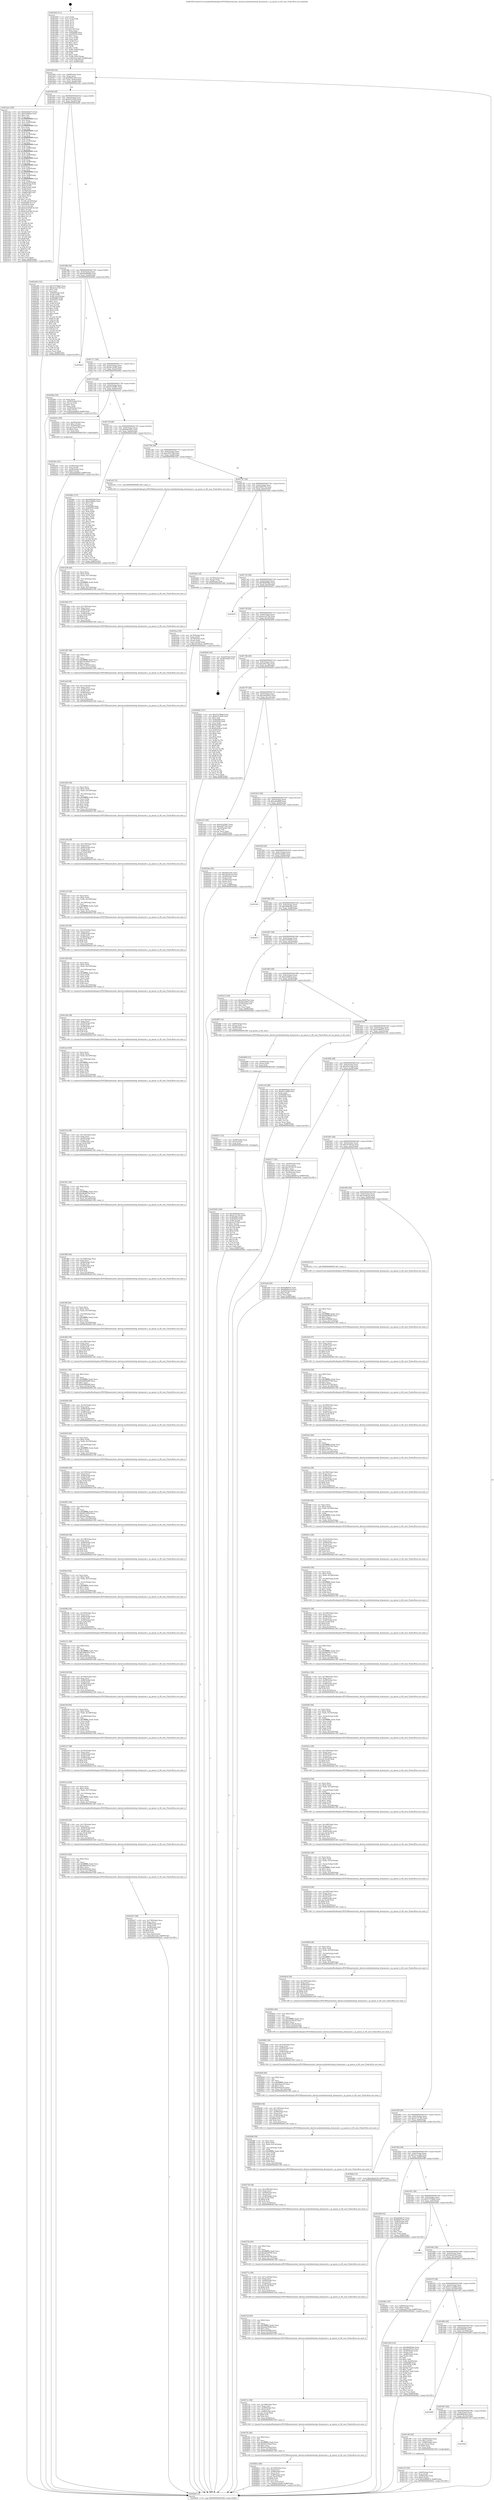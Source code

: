 digraph "0x401650" {
  label = "0x401650 (/mnt/c/Users/mathe/Desktop/tcc/POCII/binaries/extr_darwin-xnubsdnetinetip_dummynet.c_cp_queue_to_64_user_Final-ollvm.out::main(0))"
  labelloc = "t"
  node[shape=record]

  Entry [label="",width=0.3,height=0.3,shape=circle,fillcolor=black,style=filled]
  "0x4016bf" [label="{
     0x4016bf [32]\l
     | [instrs]\l
     &nbsp;&nbsp;0x4016bf \<+6\>: mov -0x88(%rbp),%eax\l
     &nbsp;&nbsp;0x4016c5 \<+2\>: mov %eax,%ecx\l
     &nbsp;&nbsp;0x4016c7 \<+6\>: sub $0x80bf1160,%ecx\l
     &nbsp;&nbsp;0x4016cd \<+6\>: mov %eax,-0x9c(%rbp)\l
     &nbsp;&nbsp;0x4016d3 \<+6\>: mov %ecx,-0xa0(%rbp)\l
     &nbsp;&nbsp;0x4016d9 \<+6\>: je 0000000000401a2e \<main+0x3de\>\l
  }"]
  "0x401a2e" [label="{
     0x401a2e [336]\l
     | [instrs]\l
     &nbsp;&nbsp;0x401a2e \<+5\>: mov $0x6e028e73,%eax\l
     &nbsp;&nbsp;0x401a33 \<+5\>: mov $0x4165b04,%ecx\l
     &nbsp;&nbsp;0x401a38 \<+2\>: mov $0x1,%dl\l
     &nbsp;&nbsp;0x401a3a \<+3\>: mov %rsp,%rsi\l
     &nbsp;&nbsp;0x401a3d \<+4\>: add $0xfffffffffffffff0,%rsi\l
     &nbsp;&nbsp;0x401a41 \<+3\>: mov %rsi,%rsp\l
     &nbsp;&nbsp;0x401a44 \<+4\>: mov %rsi,-0x80(%rbp)\l
     &nbsp;&nbsp;0x401a48 \<+3\>: mov %rsp,%rsi\l
     &nbsp;&nbsp;0x401a4b \<+4\>: add $0xfffffffffffffff0,%rsi\l
     &nbsp;&nbsp;0x401a4f \<+3\>: mov %rsi,%rsp\l
     &nbsp;&nbsp;0x401a52 \<+3\>: mov %rsp,%rdi\l
     &nbsp;&nbsp;0x401a55 \<+4\>: add $0xfffffffffffffff0,%rdi\l
     &nbsp;&nbsp;0x401a59 \<+3\>: mov %rdi,%rsp\l
     &nbsp;&nbsp;0x401a5c \<+4\>: mov %rdi,-0x78(%rbp)\l
     &nbsp;&nbsp;0x401a60 \<+3\>: mov %rsp,%rdi\l
     &nbsp;&nbsp;0x401a63 \<+4\>: add $0xfffffffffffffff0,%rdi\l
     &nbsp;&nbsp;0x401a67 \<+3\>: mov %rdi,%rsp\l
     &nbsp;&nbsp;0x401a6a \<+4\>: mov %rdi,-0x70(%rbp)\l
     &nbsp;&nbsp;0x401a6e \<+3\>: mov %rsp,%rdi\l
     &nbsp;&nbsp;0x401a71 \<+4\>: add $0xfffffffffffffff0,%rdi\l
     &nbsp;&nbsp;0x401a75 \<+3\>: mov %rdi,%rsp\l
     &nbsp;&nbsp;0x401a78 \<+4\>: mov %rdi,-0x68(%rbp)\l
     &nbsp;&nbsp;0x401a7c \<+3\>: mov %rsp,%rdi\l
     &nbsp;&nbsp;0x401a7f \<+4\>: add $0xfffffffffffffff0,%rdi\l
     &nbsp;&nbsp;0x401a83 \<+3\>: mov %rdi,%rsp\l
     &nbsp;&nbsp;0x401a86 \<+4\>: mov %rdi,-0x60(%rbp)\l
     &nbsp;&nbsp;0x401a8a \<+3\>: mov %rsp,%rdi\l
     &nbsp;&nbsp;0x401a8d \<+4\>: add $0xfffffffffffffff0,%rdi\l
     &nbsp;&nbsp;0x401a91 \<+3\>: mov %rdi,%rsp\l
     &nbsp;&nbsp;0x401a94 \<+4\>: mov %rdi,-0x58(%rbp)\l
     &nbsp;&nbsp;0x401a98 \<+3\>: mov %rsp,%rdi\l
     &nbsp;&nbsp;0x401a9b \<+4\>: add $0xfffffffffffffff0,%rdi\l
     &nbsp;&nbsp;0x401a9f \<+3\>: mov %rdi,%rsp\l
     &nbsp;&nbsp;0x401aa2 \<+4\>: mov %rdi,-0x50(%rbp)\l
     &nbsp;&nbsp;0x401aa6 \<+3\>: mov %rsp,%rdi\l
     &nbsp;&nbsp;0x401aa9 \<+4\>: add $0xfffffffffffffff0,%rdi\l
     &nbsp;&nbsp;0x401aad \<+3\>: mov %rdi,%rsp\l
     &nbsp;&nbsp;0x401ab0 \<+4\>: mov %rdi,-0x48(%rbp)\l
     &nbsp;&nbsp;0x401ab4 \<+3\>: mov %rsp,%rdi\l
     &nbsp;&nbsp;0x401ab7 \<+4\>: add $0xfffffffffffffff0,%rdi\l
     &nbsp;&nbsp;0x401abb \<+3\>: mov %rdi,%rsp\l
     &nbsp;&nbsp;0x401abe \<+4\>: mov %rdi,-0x40(%rbp)\l
     &nbsp;&nbsp;0x401ac2 \<+4\>: mov -0x80(%rbp),%rdi\l
     &nbsp;&nbsp;0x401ac6 \<+6\>: movl $0x0,(%rdi)\l
     &nbsp;&nbsp;0x401acc \<+7\>: mov -0x8c(%rbp),%r8d\l
     &nbsp;&nbsp;0x401ad3 \<+3\>: mov %r8d,(%rsi)\l
     &nbsp;&nbsp;0x401ad6 \<+4\>: mov -0x78(%rbp),%rdi\l
     &nbsp;&nbsp;0x401ada \<+7\>: mov -0x98(%rbp),%r9\l
     &nbsp;&nbsp;0x401ae1 \<+3\>: mov %r9,(%rdi)\l
     &nbsp;&nbsp;0x401ae4 \<+3\>: cmpl $0x2,(%rsi)\l
     &nbsp;&nbsp;0x401ae7 \<+4\>: setne %r10b\l
     &nbsp;&nbsp;0x401aeb \<+4\>: and $0x1,%r10b\l
     &nbsp;&nbsp;0x401aef \<+4\>: mov %r10b,-0x35(%rbp)\l
     &nbsp;&nbsp;0x401af3 \<+8\>: mov 0x405068,%r11d\l
     &nbsp;&nbsp;0x401afb \<+7\>: mov 0x405054,%ebx\l
     &nbsp;&nbsp;0x401b02 \<+3\>: mov %r11d,%r14d\l
     &nbsp;&nbsp;0x401b05 \<+7\>: add $0x9c3c0548,%r14d\l
     &nbsp;&nbsp;0x401b0c \<+4\>: sub $0x1,%r14d\l
     &nbsp;&nbsp;0x401b10 \<+7\>: sub $0x9c3c0548,%r14d\l
     &nbsp;&nbsp;0x401b17 \<+4\>: imul %r14d,%r11d\l
     &nbsp;&nbsp;0x401b1b \<+4\>: and $0x1,%r11d\l
     &nbsp;&nbsp;0x401b1f \<+4\>: cmp $0x0,%r11d\l
     &nbsp;&nbsp;0x401b23 \<+4\>: sete %r10b\l
     &nbsp;&nbsp;0x401b27 \<+3\>: cmp $0xa,%ebx\l
     &nbsp;&nbsp;0x401b2a \<+4\>: setl %r15b\l
     &nbsp;&nbsp;0x401b2e \<+3\>: mov %r10b,%r12b\l
     &nbsp;&nbsp;0x401b31 \<+4\>: xor $0xff,%r12b\l
     &nbsp;&nbsp;0x401b35 \<+3\>: mov %r15b,%r13b\l
     &nbsp;&nbsp;0x401b38 \<+4\>: xor $0xff,%r13b\l
     &nbsp;&nbsp;0x401b3c \<+3\>: xor $0x1,%dl\l
     &nbsp;&nbsp;0x401b3f \<+3\>: mov %r12b,%sil\l
     &nbsp;&nbsp;0x401b42 \<+4\>: and $0xff,%sil\l
     &nbsp;&nbsp;0x401b46 \<+3\>: and %dl,%r10b\l
     &nbsp;&nbsp;0x401b49 \<+3\>: mov %r13b,%dil\l
     &nbsp;&nbsp;0x401b4c \<+4\>: and $0xff,%dil\l
     &nbsp;&nbsp;0x401b50 \<+3\>: and %dl,%r15b\l
     &nbsp;&nbsp;0x401b53 \<+3\>: or %r10b,%sil\l
     &nbsp;&nbsp;0x401b56 \<+3\>: or %r15b,%dil\l
     &nbsp;&nbsp;0x401b59 \<+3\>: xor %dil,%sil\l
     &nbsp;&nbsp;0x401b5c \<+3\>: or %r13b,%r12b\l
     &nbsp;&nbsp;0x401b5f \<+4\>: xor $0xff,%r12b\l
     &nbsp;&nbsp;0x401b63 \<+3\>: or $0x1,%dl\l
     &nbsp;&nbsp;0x401b66 \<+3\>: and %dl,%r12b\l
     &nbsp;&nbsp;0x401b69 \<+3\>: or %r12b,%sil\l
     &nbsp;&nbsp;0x401b6c \<+4\>: test $0x1,%sil\l
     &nbsp;&nbsp;0x401b70 \<+3\>: cmovne %ecx,%eax\l
     &nbsp;&nbsp;0x401b73 \<+6\>: mov %eax,-0x88(%rbp)\l
     &nbsp;&nbsp;0x401b79 \<+5\>: jmp 0000000000402bd1 \<main+0x1581\>\l
  }"]
  "0x4016df" [label="{
     0x4016df [28]\l
     | [instrs]\l
     &nbsp;&nbsp;0x4016df \<+5\>: jmp 00000000004016e4 \<main+0x94\>\l
     &nbsp;&nbsp;0x4016e4 \<+6\>: mov -0x9c(%rbp),%eax\l
     &nbsp;&nbsp;0x4016ea \<+5\>: sub $0x81f12439,%eax\l
     &nbsp;&nbsp;0x4016ef \<+6\>: mov %eax,-0xa4(%rbp)\l
     &nbsp;&nbsp;0x4016f5 \<+6\>: je 0000000000402a68 \<main+0x1418\>\l
  }"]
  Exit [label="",width=0.3,height=0.3,shape=circle,fillcolor=black,style=filled,peripheries=2]
  "0x402a68" [label="{
     0x402a68 [152]\l
     | [instrs]\l
     &nbsp;&nbsp;0x402a68 \<+5\>: mov $0x574788e6,%eax\l
     &nbsp;&nbsp;0x402a6d \<+5\>: mov $0xdc2c27d4,%ecx\l
     &nbsp;&nbsp;0x402a72 \<+2\>: mov $0x1,%dl\l
     &nbsp;&nbsp;0x402a74 \<+2\>: xor %esi,%esi\l
     &nbsp;&nbsp;0x402a76 \<+4\>: mov -0x80(%rbp),%rdi\l
     &nbsp;&nbsp;0x402a7a \<+3\>: mov (%rdi),%r8d\l
     &nbsp;&nbsp;0x402a7d \<+4\>: mov %r8d,-0x2c(%rbp)\l
     &nbsp;&nbsp;0x402a81 \<+8\>: mov 0x405068,%r8d\l
     &nbsp;&nbsp;0x402a89 \<+8\>: mov 0x405054,%r9d\l
     &nbsp;&nbsp;0x402a91 \<+3\>: sub $0x1,%esi\l
     &nbsp;&nbsp;0x402a94 \<+3\>: mov %r8d,%r10d\l
     &nbsp;&nbsp;0x402a97 \<+3\>: add %esi,%r10d\l
     &nbsp;&nbsp;0x402a9a \<+4\>: imul %r10d,%r8d\l
     &nbsp;&nbsp;0x402a9e \<+4\>: and $0x1,%r8d\l
     &nbsp;&nbsp;0x402aa2 \<+4\>: cmp $0x0,%r8d\l
     &nbsp;&nbsp;0x402aa6 \<+4\>: sete %r11b\l
     &nbsp;&nbsp;0x402aaa \<+4\>: cmp $0xa,%r9d\l
     &nbsp;&nbsp;0x402aae \<+3\>: setl %bl\l
     &nbsp;&nbsp;0x402ab1 \<+3\>: mov %r11b,%r14b\l
     &nbsp;&nbsp;0x402ab4 \<+4\>: xor $0xff,%r14b\l
     &nbsp;&nbsp;0x402ab8 \<+3\>: mov %bl,%r15b\l
     &nbsp;&nbsp;0x402abb \<+4\>: xor $0xff,%r15b\l
     &nbsp;&nbsp;0x402abf \<+3\>: xor $0x1,%dl\l
     &nbsp;&nbsp;0x402ac2 \<+3\>: mov %r14b,%r12b\l
     &nbsp;&nbsp;0x402ac5 \<+4\>: and $0xff,%r12b\l
     &nbsp;&nbsp;0x402ac9 \<+3\>: and %dl,%r11b\l
     &nbsp;&nbsp;0x402acc \<+3\>: mov %r15b,%r13b\l
     &nbsp;&nbsp;0x402acf \<+4\>: and $0xff,%r13b\l
     &nbsp;&nbsp;0x402ad3 \<+2\>: and %dl,%bl\l
     &nbsp;&nbsp;0x402ad5 \<+3\>: or %r11b,%r12b\l
     &nbsp;&nbsp;0x402ad8 \<+3\>: or %bl,%r13b\l
     &nbsp;&nbsp;0x402adb \<+3\>: xor %r13b,%r12b\l
     &nbsp;&nbsp;0x402ade \<+3\>: or %r15b,%r14b\l
     &nbsp;&nbsp;0x402ae1 \<+4\>: xor $0xff,%r14b\l
     &nbsp;&nbsp;0x402ae5 \<+3\>: or $0x1,%dl\l
     &nbsp;&nbsp;0x402ae8 \<+3\>: and %dl,%r14b\l
     &nbsp;&nbsp;0x402aeb \<+3\>: or %r14b,%r12b\l
     &nbsp;&nbsp;0x402aee \<+4\>: test $0x1,%r12b\l
     &nbsp;&nbsp;0x402af2 \<+3\>: cmovne %ecx,%eax\l
     &nbsp;&nbsp;0x402af5 \<+6\>: mov %eax,-0x88(%rbp)\l
     &nbsp;&nbsp;0x402afb \<+5\>: jmp 0000000000402bd1 \<main+0x1581\>\l
  }"]
  "0x4016fb" [label="{
     0x4016fb [28]\l
     | [instrs]\l
     &nbsp;&nbsp;0x4016fb \<+5\>: jmp 0000000000401700 \<main+0xb0\>\l
     &nbsp;&nbsp;0x401700 \<+6\>: mov -0x9c(%rbp),%eax\l
     &nbsp;&nbsp;0x401706 \<+5\>: sub $0x92888e68,%eax\l
     &nbsp;&nbsp;0x40170b \<+6\>: mov %eax,-0xa8(%rbp)\l
     &nbsp;&nbsp;0x401711 \<+6\>: je 00000000004029a8 \<main+0x1358\>\l
  }"]
  "0x402926" [label="{
     0x402926 [100]\l
     | [instrs]\l
     &nbsp;&nbsp;0x402926 \<+5\>: mov $0x40063db,%ecx\l
     &nbsp;&nbsp;0x40292b \<+5\>: mov $0x4c121183,%edx\l
     &nbsp;&nbsp;0x402930 \<+8\>: mov 0x405068,%r8d\l
     &nbsp;&nbsp;0x402938 \<+8\>: mov 0x405054,%r9d\l
     &nbsp;&nbsp;0x402940 \<+3\>: mov %r8d,%r10d\l
     &nbsp;&nbsp;0x402943 \<+7\>: add $0x3ca7f749,%r10d\l
     &nbsp;&nbsp;0x40294a \<+4\>: sub $0x1,%r10d\l
     &nbsp;&nbsp;0x40294e \<+7\>: sub $0x3ca7f749,%r10d\l
     &nbsp;&nbsp;0x402955 \<+4\>: imul %r10d,%r8d\l
     &nbsp;&nbsp;0x402959 \<+4\>: and $0x1,%r8d\l
     &nbsp;&nbsp;0x40295d \<+4\>: cmp $0x0,%r8d\l
     &nbsp;&nbsp;0x402961 \<+4\>: sete %r11b\l
     &nbsp;&nbsp;0x402965 \<+4\>: cmp $0xa,%r9d\l
     &nbsp;&nbsp;0x402969 \<+3\>: setl %bl\l
     &nbsp;&nbsp;0x40296c \<+3\>: mov %r11b,%r14b\l
     &nbsp;&nbsp;0x40296f \<+3\>: and %bl,%r14b\l
     &nbsp;&nbsp;0x402972 \<+3\>: xor %bl,%r11b\l
     &nbsp;&nbsp;0x402975 \<+3\>: or %r11b,%r14b\l
     &nbsp;&nbsp;0x402978 \<+4\>: test $0x1,%r14b\l
     &nbsp;&nbsp;0x40297c \<+3\>: cmovne %edx,%ecx\l
     &nbsp;&nbsp;0x40297f \<+6\>: mov %ecx,-0x88(%rbp)\l
     &nbsp;&nbsp;0x402985 \<+5\>: jmp 0000000000402bd1 \<main+0x1581\>\l
  }"]
  "0x4029a8" [label="{
     0x4029a8\l
  }", style=dashed]
  "0x401717" [label="{
     0x401717 [28]\l
     | [instrs]\l
     &nbsp;&nbsp;0x401717 \<+5\>: jmp 000000000040171c \<main+0xcc\>\l
     &nbsp;&nbsp;0x40171c \<+6\>: mov -0x9c(%rbp),%eax\l
     &nbsp;&nbsp;0x401722 \<+5\>: sub $0x9a124ef9,%eax\l
     &nbsp;&nbsp;0x401727 \<+6\>: mov %eax,-0xac(%rbp)\l
     &nbsp;&nbsp;0x40172d \<+6\>: je 000000000040284a \<main+0x11fa\>\l
  }"]
  "0x402917" [label="{
     0x402917 [15]\l
     | [instrs]\l
     &nbsp;&nbsp;0x402917 \<+4\>: mov -0x48(%rbp),%rax\l
     &nbsp;&nbsp;0x40291b \<+3\>: mov (%rax),%rax\l
     &nbsp;&nbsp;0x40291e \<+3\>: mov %rax,%rdi\l
     &nbsp;&nbsp;0x402921 \<+5\>: call 0000000000401030 \<free@plt\>\l
     | [calls]\l
     &nbsp;&nbsp;0x401030 \{1\} (unknown)\l
  }"]
  "0x40284a" [label="{
     0x40284a [34]\l
     | [instrs]\l
     &nbsp;&nbsp;0x40284a \<+2\>: xor %eax,%eax\l
     &nbsp;&nbsp;0x40284c \<+4\>: mov -0x40(%rbp),%rcx\l
     &nbsp;&nbsp;0x402850 \<+2\>: mov (%rcx),%edx\l
     &nbsp;&nbsp;0x402852 \<+3\>: sub $0x1,%eax\l
     &nbsp;&nbsp;0x402855 \<+2\>: sub %eax,%edx\l
     &nbsp;&nbsp;0x402857 \<+4\>: mov -0x40(%rbp),%rcx\l
     &nbsp;&nbsp;0x40285b \<+2\>: mov %edx,(%rcx)\l
     &nbsp;&nbsp;0x40285d \<+10\>: movl $0xee9ad65f,-0x88(%rbp)\l
     &nbsp;&nbsp;0x402867 \<+5\>: jmp 0000000000402bd1 \<main+0x1581\>\l
  }"]
  "0x401733" [label="{
     0x401733 [28]\l
     | [instrs]\l
     &nbsp;&nbsp;0x401733 \<+5\>: jmp 0000000000401738 \<main+0xe8\>\l
     &nbsp;&nbsp;0x401738 \<+6\>: mov -0x9c(%rbp),%eax\l
     &nbsp;&nbsp;0x40173e \<+5\>: sub $0xa5145d97,%eax\l
     &nbsp;&nbsp;0x401743 \<+6\>: mov %eax,-0xb0(%rbp)\l
     &nbsp;&nbsp;0x401749 \<+6\>: je 00000000004022a1 \<main+0xc51\>\l
  }"]
  "0x402908" [label="{
     0x402908 [15]\l
     | [instrs]\l
     &nbsp;&nbsp;0x402908 \<+4\>: mov -0x60(%rbp),%rax\l
     &nbsp;&nbsp;0x40290c \<+3\>: mov (%rax),%rax\l
     &nbsp;&nbsp;0x40290f \<+3\>: mov %rax,%rdi\l
     &nbsp;&nbsp;0x402912 \<+5\>: call 0000000000401030 \<free@plt\>\l
     | [calls]\l
     &nbsp;&nbsp;0x401030 \{1\} (unknown)\l
  }"]
  "0x4022a1" [label="{
     0x4022a1 [29]\l
     | [instrs]\l
     &nbsp;&nbsp;0x4022a1 \<+4\>: mov -0x50(%rbp),%rax\l
     &nbsp;&nbsp;0x4022a5 \<+6\>: movl $0x1,(%rax)\l
     &nbsp;&nbsp;0x4022ab \<+4\>: mov -0x50(%rbp),%rax\l
     &nbsp;&nbsp;0x4022af \<+3\>: movslq (%rax),%rax\l
     &nbsp;&nbsp;0x4022b2 \<+4\>: shl $0x6,%rax\l
     &nbsp;&nbsp;0x4022b6 \<+3\>: mov %rax,%rdi\l
     &nbsp;&nbsp;0x4022b9 \<+5\>: call 0000000000401050 \<malloc@plt\>\l
     | [calls]\l
     &nbsp;&nbsp;0x401050 \{1\} (unknown)\l
  }"]
  "0x40174f" [label="{
     0x40174f [28]\l
     | [instrs]\l
     &nbsp;&nbsp;0x40174f \<+5\>: jmp 0000000000401754 \<main+0x104\>\l
     &nbsp;&nbsp;0x401754 \<+6\>: mov -0x9c(%rbp),%eax\l
     &nbsp;&nbsp;0x40175a \<+5\>: sub $0xbfdc544c,%eax\l
     &nbsp;&nbsp;0x40175f \<+6\>: mov %eax,-0xb4(%rbp)\l
     &nbsp;&nbsp;0x401765 \<+6\>: je 000000000040286c \<main+0x121c\>\l
  }"]
  "0x40281a" [label="{
     0x40281a [48]\l
     | [instrs]\l
     &nbsp;&nbsp;0x40281a \<+6\>: mov -0x1d4(%rbp),%ecx\l
     &nbsp;&nbsp;0x402820 \<+3\>: imul %eax,%ecx\l
     &nbsp;&nbsp;0x402823 \<+4\>: mov -0x48(%rbp),%rsi\l
     &nbsp;&nbsp;0x402827 \<+3\>: mov (%rsi),%rsi\l
     &nbsp;&nbsp;0x40282a \<+4\>: mov -0x40(%rbp),%rdi\l
     &nbsp;&nbsp;0x40282e \<+3\>: movslq (%rdi),%rdi\l
     &nbsp;&nbsp;0x402831 \<+4\>: shl $0x6,%rdi\l
     &nbsp;&nbsp;0x402835 \<+3\>: add %rdi,%rsi\l
     &nbsp;&nbsp;0x402838 \<+3\>: mov %ecx,0x3c(%rsi)\l
     &nbsp;&nbsp;0x40283b \<+10\>: movl $0x9a124ef9,-0x88(%rbp)\l
     &nbsp;&nbsp;0x402845 \<+5\>: jmp 0000000000402bd1 \<main+0x1581\>\l
  }"]
  "0x40286c" [label="{
     0x40286c [137]\l
     | [instrs]\l
     &nbsp;&nbsp;0x40286c \<+5\>: mov $0x40063db,%eax\l
     &nbsp;&nbsp;0x402871 \<+5\>: mov $0x2a2f4fca,%ecx\l
     &nbsp;&nbsp;0x402876 \<+2\>: mov $0x1,%dl\l
     &nbsp;&nbsp;0x402878 \<+2\>: xor %esi,%esi\l
     &nbsp;&nbsp;0x40287a \<+7\>: mov 0x405068,%edi\l
     &nbsp;&nbsp;0x402881 \<+8\>: mov 0x405054,%r8d\l
     &nbsp;&nbsp;0x402889 \<+3\>: sub $0x1,%esi\l
     &nbsp;&nbsp;0x40288c \<+3\>: mov %edi,%r9d\l
     &nbsp;&nbsp;0x40288f \<+3\>: add %esi,%r9d\l
     &nbsp;&nbsp;0x402892 \<+4\>: imul %r9d,%edi\l
     &nbsp;&nbsp;0x402896 \<+3\>: and $0x1,%edi\l
     &nbsp;&nbsp;0x402899 \<+3\>: cmp $0x0,%edi\l
     &nbsp;&nbsp;0x40289c \<+4\>: sete %r10b\l
     &nbsp;&nbsp;0x4028a0 \<+4\>: cmp $0xa,%r8d\l
     &nbsp;&nbsp;0x4028a4 \<+4\>: setl %r11b\l
     &nbsp;&nbsp;0x4028a8 \<+3\>: mov %r10b,%bl\l
     &nbsp;&nbsp;0x4028ab \<+3\>: xor $0xff,%bl\l
     &nbsp;&nbsp;0x4028ae \<+3\>: mov %r11b,%r14b\l
     &nbsp;&nbsp;0x4028b1 \<+4\>: xor $0xff,%r14b\l
     &nbsp;&nbsp;0x4028b5 \<+3\>: xor $0x1,%dl\l
     &nbsp;&nbsp;0x4028b8 \<+3\>: mov %bl,%r15b\l
     &nbsp;&nbsp;0x4028bb \<+4\>: and $0xff,%r15b\l
     &nbsp;&nbsp;0x4028bf \<+3\>: and %dl,%r10b\l
     &nbsp;&nbsp;0x4028c2 \<+3\>: mov %r14b,%r12b\l
     &nbsp;&nbsp;0x4028c5 \<+4\>: and $0xff,%r12b\l
     &nbsp;&nbsp;0x4028c9 \<+3\>: and %dl,%r11b\l
     &nbsp;&nbsp;0x4028cc \<+3\>: or %r10b,%r15b\l
     &nbsp;&nbsp;0x4028cf \<+3\>: or %r11b,%r12b\l
     &nbsp;&nbsp;0x4028d2 \<+3\>: xor %r12b,%r15b\l
     &nbsp;&nbsp;0x4028d5 \<+3\>: or %r14b,%bl\l
     &nbsp;&nbsp;0x4028d8 \<+3\>: xor $0xff,%bl\l
     &nbsp;&nbsp;0x4028db \<+3\>: or $0x1,%dl\l
     &nbsp;&nbsp;0x4028de \<+2\>: and %dl,%bl\l
     &nbsp;&nbsp;0x4028e0 \<+3\>: or %bl,%r15b\l
     &nbsp;&nbsp;0x4028e3 \<+4\>: test $0x1,%r15b\l
     &nbsp;&nbsp;0x4028e7 \<+3\>: cmovne %ecx,%eax\l
     &nbsp;&nbsp;0x4028ea \<+6\>: mov %eax,-0x88(%rbp)\l
     &nbsp;&nbsp;0x4028f0 \<+5\>: jmp 0000000000402bd1 \<main+0x1581\>\l
  }"]
  "0x40176b" [label="{
     0x40176b [28]\l
     | [instrs]\l
     &nbsp;&nbsp;0x40176b \<+5\>: jmp 0000000000401770 \<main+0x120\>\l
     &nbsp;&nbsp;0x401770 \<+6\>: mov -0x9c(%rbp),%eax\l
     &nbsp;&nbsp;0x401776 \<+5\>: sub $0xc05f7196,%eax\l
     &nbsp;&nbsp;0x40177b \<+6\>: mov %eax,-0xb8(%rbp)\l
     &nbsp;&nbsp;0x401781 \<+6\>: je 0000000000401d31 \<main+0x6e1\>\l
  }"]
  "0x4027f2" [label="{
     0x4027f2 [40]\l
     | [instrs]\l
     &nbsp;&nbsp;0x4027f2 \<+5\>: mov $0x2,%ecx\l
     &nbsp;&nbsp;0x4027f7 \<+1\>: cltd\l
     &nbsp;&nbsp;0x4027f8 \<+2\>: idiv %ecx\l
     &nbsp;&nbsp;0x4027fa \<+6\>: imul $0xfffffffe,%edx,%ecx\l
     &nbsp;&nbsp;0x402800 \<+6\>: add $0xb01a54ed,%ecx\l
     &nbsp;&nbsp;0x402806 \<+3\>: add $0x1,%ecx\l
     &nbsp;&nbsp;0x402809 \<+6\>: sub $0xb01a54ed,%ecx\l
     &nbsp;&nbsp;0x40280f \<+6\>: mov %ecx,-0x1d4(%rbp)\l
     &nbsp;&nbsp;0x402815 \<+5\>: call 0000000000401160 \<next_i\>\l
     | [calls]\l
     &nbsp;&nbsp;0x401160 \{1\} (/mnt/c/Users/mathe/Desktop/tcc/POCII/binaries/extr_darwin-xnubsdnetinetip_dummynet.c_cp_queue_to_64_user_Final-ollvm.out::next_i)\l
  }"]
  "0x401d31" [label="{
     0x401d31 [5]\l
     | [instrs]\l
     &nbsp;&nbsp;0x401d31 \<+5\>: call 0000000000401160 \<next_i\>\l
     | [calls]\l
     &nbsp;&nbsp;0x401160 \{1\} (/mnt/c/Users/mathe/Desktop/tcc/POCII/binaries/extr_darwin-xnubsdnetinetip_dummynet.c_cp_queue_to_64_user_Final-ollvm.out::next_i)\l
  }"]
  "0x401787" [label="{
     0x401787 [28]\l
     | [instrs]\l
     &nbsp;&nbsp;0x401787 \<+5\>: jmp 000000000040178c \<main+0x13c\>\l
     &nbsp;&nbsp;0x40178c \<+6\>: mov -0x9c(%rbp),%eax\l
     &nbsp;&nbsp;0x401792 \<+5\>: sub $0xc904075a,%eax\l
     &nbsp;&nbsp;0x401797 \<+6\>: mov %eax,-0xbc(%rbp)\l
     &nbsp;&nbsp;0x40179d \<+6\>: je 0000000000401bba \<main+0x56a\>\l
  }"]
  "0x4027cc" [label="{
     0x4027cc [38]\l
     | [instrs]\l
     &nbsp;&nbsp;0x4027cc \<+6\>: mov -0x1d0(%rbp),%ecx\l
     &nbsp;&nbsp;0x4027d2 \<+3\>: imul %eax,%ecx\l
     &nbsp;&nbsp;0x4027d5 \<+4\>: mov -0x48(%rbp),%rsi\l
     &nbsp;&nbsp;0x4027d9 \<+3\>: mov (%rsi),%rsi\l
     &nbsp;&nbsp;0x4027dc \<+4\>: mov -0x40(%rbp),%rdi\l
     &nbsp;&nbsp;0x4027e0 \<+3\>: movslq (%rdi),%rdi\l
     &nbsp;&nbsp;0x4027e3 \<+4\>: shl $0x6,%rdi\l
     &nbsp;&nbsp;0x4027e7 \<+3\>: add %rdi,%rsi\l
     &nbsp;&nbsp;0x4027ea \<+3\>: mov %ecx,0x38(%rsi)\l
     &nbsp;&nbsp;0x4027ed \<+5\>: call 0000000000401160 \<next_i\>\l
     | [calls]\l
     &nbsp;&nbsp;0x401160 \{1\} (/mnt/c/Users/mathe/Desktop/tcc/POCII/binaries/extr_darwin-xnubsdnetinetip_dummynet.c_cp_queue_to_64_user_Final-ollvm.out::next_i)\l
  }"]
  "0x401bba" [label="{
     0x401bba [16]\l
     | [instrs]\l
     &nbsp;&nbsp;0x401bba \<+4\>: mov -0x78(%rbp),%rax\l
     &nbsp;&nbsp;0x401bbe \<+3\>: mov (%rax),%rax\l
     &nbsp;&nbsp;0x401bc1 \<+4\>: mov 0x8(%rax),%rdi\l
     &nbsp;&nbsp;0x401bc5 \<+5\>: call 0000000000401060 \<atoi@plt\>\l
     | [calls]\l
     &nbsp;&nbsp;0x401060 \{1\} (unknown)\l
  }"]
  "0x4017a3" [label="{
     0x4017a3 [28]\l
     | [instrs]\l
     &nbsp;&nbsp;0x4017a3 \<+5\>: jmp 00000000004017a8 \<main+0x158\>\l
     &nbsp;&nbsp;0x4017a8 \<+6\>: mov -0x9c(%rbp),%eax\l
     &nbsp;&nbsp;0x4017ae \<+5\>: sub $0xd6b65bb4,%eax\l
     &nbsp;&nbsp;0x4017b3 \<+6\>: mov %eax,-0xc0(%rbp)\l
     &nbsp;&nbsp;0x4017b9 \<+6\>: je 0000000000402b57 \<main+0x1507\>\l
  }"]
  "0x4027a4" [label="{
     0x4027a4 [40]\l
     | [instrs]\l
     &nbsp;&nbsp;0x4027a4 \<+5\>: mov $0x2,%ecx\l
     &nbsp;&nbsp;0x4027a9 \<+1\>: cltd\l
     &nbsp;&nbsp;0x4027aa \<+2\>: idiv %ecx\l
     &nbsp;&nbsp;0x4027ac \<+6\>: imul $0xfffffffe,%edx,%ecx\l
     &nbsp;&nbsp;0x4027b2 \<+6\>: add $0xa5eb30d6,%ecx\l
     &nbsp;&nbsp;0x4027b8 \<+3\>: add $0x1,%ecx\l
     &nbsp;&nbsp;0x4027bb \<+6\>: sub $0xa5eb30d6,%ecx\l
     &nbsp;&nbsp;0x4027c1 \<+6\>: mov %ecx,-0x1d0(%rbp)\l
     &nbsp;&nbsp;0x4027c7 \<+5\>: call 0000000000401160 \<next_i\>\l
     | [calls]\l
     &nbsp;&nbsp;0x401160 \{1\} (/mnt/c/Users/mathe/Desktop/tcc/POCII/binaries/extr_darwin-xnubsdnetinetip_dummynet.c_cp_queue_to_64_user_Final-ollvm.out::next_i)\l
  }"]
  "0x402b57" [label="{
     0x402b57\l
  }", style=dashed]
  "0x4017bf" [label="{
     0x4017bf [28]\l
     | [instrs]\l
     &nbsp;&nbsp;0x4017bf \<+5\>: jmp 00000000004017c4 \<main+0x174\>\l
     &nbsp;&nbsp;0x4017c4 \<+6\>: mov -0x9c(%rbp),%eax\l
     &nbsp;&nbsp;0x4017ca \<+5\>: sub $0xdc2c27d4,%eax\l
     &nbsp;&nbsp;0x4017cf \<+6\>: mov %eax,-0xc4(%rbp)\l
     &nbsp;&nbsp;0x4017d5 \<+6\>: je 0000000000402b00 \<main+0x14b0\>\l
  }"]
  "0x40277e" [label="{
     0x40277e [38]\l
     | [instrs]\l
     &nbsp;&nbsp;0x40277e \<+6\>: mov -0x1cc(%rbp),%ecx\l
     &nbsp;&nbsp;0x402784 \<+3\>: imul %eax,%ecx\l
     &nbsp;&nbsp;0x402787 \<+4\>: mov -0x48(%rbp),%rsi\l
     &nbsp;&nbsp;0x40278b \<+3\>: mov (%rsi),%rsi\l
     &nbsp;&nbsp;0x40278e \<+4\>: mov -0x40(%rbp),%rdi\l
     &nbsp;&nbsp;0x402792 \<+3\>: movslq (%rdi),%rdi\l
     &nbsp;&nbsp;0x402795 \<+4\>: shl $0x6,%rdi\l
     &nbsp;&nbsp;0x402799 \<+3\>: add %rdi,%rsi\l
     &nbsp;&nbsp;0x40279c \<+3\>: mov %ecx,0x34(%rsi)\l
     &nbsp;&nbsp;0x40279f \<+5\>: call 0000000000401160 \<next_i\>\l
     | [calls]\l
     &nbsp;&nbsp;0x401160 \{1\} (/mnt/c/Users/mathe/Desktop/tcc/POCII/binaries/extr_darwin-xnubsdnetinetip_dummynet.c_cp_queue_to_64_user_Final-ollvm.out::next_i)\l
  }"]
  "0x402b00" [label="{
     0x402b00 [18]\l
     | [instrs]\l
     &nbsp;&nbsp;0x402b00 \<+3\>: mov -0x2c(%rbp),%eax\l
     &nbsp;&nbsp;0x402b03 \<+4\>: lea -0x28(%rbp),%rsp\l
     &nbsp;&nbsp;0x402b07 \<+1\>: pop %rbx\l
     &nbsp;&nbsp;0x402b08 \<+2\>: pop %r12\l
     &nbsp;&nbsp;0x402b0a \<+2\>: pop %r13\l
     &nbsp;&nbsp;0x402b0c \<+2\>: pop %r14\l
     &nbsp;&nbsp;0x402b0e \<+2\>: pop %r15\l
     &nbsp;&nbsp;0x402b10 \<+1\>: pop %rbp\l
     &nbsp;&nbsp;0x402b11 \<+1\>: ret\l
  }"]
  "0x4017db" [label="{
     0x4017db [28]\l
     | [instrs]\l
     &nbsp;&nbsp;0x4017db \<+5\>: jmp 00000000004017e0 \<main+0x190\>\l
     &nbsp;&nbsp;0x4017e0 \<+6\>: mov -0x9c(%rbp),%eax\l
     &nbsp;&nbsp;0x4017e6 \<+5\>: sub $0xea6373ae,%eax\l
     &nbsp;&nbsp;0x4017eb \<+6\>: mov %eax,-0xc8(%rbp)\l
     &nbsp;&nbsp;0x4017f1 \<+6\>: je 00000000004029d5 \<main+0x1385\>\l
  }"]
  "0x402756" [label="{
     0x402756 [40]\l
     | [instrs]\l
     &nbsp;&nbsp;0x402756 \<+5\>: mov $0x2,%ecx\l
     &nbsp;&nbsp;0x40275b \<+1\>: cltd\l
     &nbsp;&nbsp;0x40275c \<+2\>: idiv %ecx\l
     &nbsp;&nbsp;0x40275e \<+6\>: imul $0xfffffffe,%edx,%ecx\l
     &nbsp;&nbsp;0x402764 \<+6\>: add $0xddca8796,%ecx\l
     &nbsp;&nbsp;0x40276a \<+3\>: add $0x1,%ecx\l
     &nbsp;&nbsp;0x40276d \<+6\>: sub $0xddca8796,%ecx\l
     &nbsp;&nbsp;0x402773 \<+6\>: mov %ecx,-0x1cc(%rbp)\l
     &nbsp;&nbsp;0x402779 \<+5\>: call 0000000000401160 \<next_i\>\l
     | [calls]\l
     &nbsp;&nbsp;0x401160 \{1\} (/mnt/c/Users/mathe/Desktop/tcc/POCII/binaries/extr_darwin-xnubsdnetinetip_dummynet.c_cp_queue_to_64_user_Final-ollvm.out::next_i)\l
  }"]
  "0x4029d5" [label="{
     0x4029d5 [147]\l
     | [instrs]\l
     &nbsp;&nbsp;0x4029d5 \<+5\>: mov $0x574788e6,%eax\l
     &nbsp;&nbsp;0x4029da \<+5\>: mov $0x81f12439,%ecx\l
     &nbsp;&nbsp;0x4029df \<+2\>: mov $0x1,%dl\l
     &nbsp;&nbsp;0x4029e1 \<+7\>: mov 0x405068,%esi\l
     &nbsp;&nbsp;0x4029e8 \<+7\>: mov 0x405054,%edi\l
     &nbsp;&nbsp;0x4029ef \<+3\>: mov %esi,%r8d\l
     &nbsp;&nbsp;0x4029f2 \<+7\>: add $0x82ef2bca,%r8d\l
     &nbsp;&nbsp;0x4029f9 \<+4\>: sub $0x1,%r8d\l
     &nbsp;&nbsp;0x4029fd \<+7\>: sub $0x82ef2bca,%r8d\l
     &nbsp;&nbsp;0x402a04 \<+4\>: imul %r8d,%esi\l
     &nbsp;&nbsp;0x402a08 \<+3\>: and $0x1,%esi\l
     &nbsp;&nbsp;0x402a0b \<+3\>: cmp $0x0,%esi\l
     &nbsp;&nbsp;0x402a0e \<+4\>: sete %r9b\l
     &nbsp;&nbsp;0x402a12 \<+3\>: cmp $0xa,%edi\l
     &nbsp;&nbsp;0x402a15 \<+4\>: setl %r10b\l
     &nbsp;&nbsp;0x402a19 \<+3\>: mov %r9b,%r11b\l
     &nbsp;&nbsp;0x402a1c \<+4\>: xor $0xff,%r11b\l
     &nbsp;&nbsp;0x402a20 \<+3\>: mov %r10b,%bl\l
     &nbsp;&nbsp;0x402a23 \<+3\>: xor $0xff,%bl\l
     &nbsp;&nbsp;0x402a26 \<+3\>: xor $0x1,%dl\l
     &nbsp;&nbsp;0x402a29 \<+3\>: mov %r11b,%r14b\l
     &nbsp;&nbsp;0x402a2c \<+4\>: and $0xff,%r14b\l
     &nbsp;&nbsp;0x402a30 \<+3\>: and %dl,%r9b\l
     &nbsp;&nbsp;0x402a33 \<+3\>: mov %bl,%r15b\l
     &nbsp;&nbsp;0x402a36 \<+4\>: and $0xff,%r15b\l
     &nbsp;&nbsp;0x402a3a \<+3\>: and %dl,%r10b\l
     &nbsp;&nbsp;0x402a3d \<+3\>: or %r9b,%r14b\l
     &nbsp;&nbsp;0x402a40 \<+3\>: or %r10b,%r15b\l
     &nbsp;&nbsp;0x402a43 \<+3\>: xor %r15b,%r14b\l
     &nbsp;&nbsp;0x402a46 \<+3\>: or %bl,%r11b\l
     &nbsp;&nbsp;0x402a49 \<+4\>: xor $0xff,%r11b\l
     &nbsp;&nbsp;0x402a4d \<+3\>: or $0x1,%dl\l
     &nbsp;&nbsp;0x402a50 \<+3\>: and %dl,%r11b\l
     &nbsp;&nbsp;0x402a53 \<+3\>: or %r11b,%r14b\l
     &nbsp;&nbsp;0x402a56 \<+4\>: test $0x1,%r14b\l
     &nbsp;&nbsp;0x402a5a \<+3\>: cmovne %ecx,%eax\l
     &nbsp;&nbsp;0x402a5d \<+6\>: mov %eax,-0x88(%rbp)\l
     &nbsp;&nbsp;0x402a63 \<+5\>: jmp 0000000000402bd1 \<main+0x1581\>\l
  }"]
  "0x4017f7" [label="{
     0x4017f7 [28]\l
     | [instrs]\l
     &nbsp;&nbsp;0x4017f7 \<+5\>: jmp 00000000004017fc \<main+0x1ac\>\l
     &nbsp;&nbsp;0x4017fc \<+6\>: mov -0x9c(%rbp),%eax\l
     &nbsp;&nbsp;0x401802 \<+5\>: sub $0xede281b3,%eax\l
     &nbsp;&nbsp;0x401807 \<+6\>: mov %eax,-0xcc(%rbp)\l
     &nbsp;&nbsp;0x40180d \<+6\>: je 0000000000401d13 \<main+0x6c3\>\l
  }"]
  "0x402730" [label="{
     0x402730 [38]\l
     | [instrs]\l
     &nbsp;&nbsp;0x402730 \<+6\>: mov -0x1c8(%rbp),%ecx\l
     &nbsp;&nbsp;0x402736 \<+3\>: imul %eax,%ecx\l
     &nbsp;&nbsp;0x402739 \<+4\>: mov -0x48(%rbp),%rsi\l
     &nbsp;&nbsp;0x40273d \<+3\>: mov (%rsi),%rsi\l
     &nbsp;&nbsp;0x402740 \<+4\>: mov -0x40(%rbp),%rdi\l
     &nbsp;&nbsp;0x402744 \<+3\>: movslq (%rdi),%rdi\l
     &nbsp;&nbsp;0x402747 \<+4\>: shl $0x6,%rdi\l
     &nbsp;&nbsp;0x40274b \<+3\>: add %rdi,%rsi\l
     &nbsp;&nbsp;0x40274e \<+3\>: mov %ecx,0x30(%rsi)\l
     &nbsp;&nbsp;0x402751 \<+5\>: call 0000000000401160 \<next_i\>\l
     | [calls]\l
     &nbsp;&nbsp;0x401160 \{1\} (/mnt/c/Users/mathe/Desktop/tcc/POCII/binaries/extr_darwin-xnubsdnetinetip_dummynet.c_cp_queue_to_64_user_Final-ollvm.out::next_i)\l
  }"]
  "0x401d13" [label="{
     0x401d13 [30]\l
     | [instrs]\l
     &nbsp;&nbsp;0x401d13 \<+5\>: mov $0xa5145d97,%eax\l
     &nbsp;&nbsp;0x401d18 \<+5\>: mov $0xc05f7196,%ecx\l
     &nbsp;&nbsp;0x401d1d \<+3\>: mov -0x2d(%rbp),%dl\l
     &nbsp;&nbsp;0x401d20 \<+3\>: test $0x1,%dl\l
     &nbsp;&nbsp;0x401d23 \<+3\>: cmovne %ecx,%eax\l
     &nbsp;&nbsp;0x401d26 \<+6\>: mov %eax,-0x88(%rbp)\l
     &nbsp;&nbsp;0x401d2c \<+5\>: jmp 0000000000402bd1 \<main+0x1581\>\l
  }"]
  "0x401813" [label="{
     0x401813 [28]\l
     | [instrs]\l
     &nbsp;&nbsp;0x401813 \<+5\>: jmp 0000000000401818 \<main+0x1c8\>\l
     &nbsp;&nbsp;0x401818 \<+6\>: mov -0x9c(%rbp),%eax\l
     &nbsp;&nbsp;0x40181e \<+5\>: sub $0xee9ad65f,%eax\l
     &nbsp;&nbsp;0x401823 \<+6\>: mov %eax,-0xd0(%rbp)\l
     &nbsp;&nbsp;0x401829 \<+6\>: je 00000000004022de \<main+0xc8e\>\l
  }"]
  "0x4026f6" [label="{
     0x4026f6 [58]\l
     | [instrs]\l
     &nbsp;&nbsp;0x4026f6 \<+2\>: xor %ecx,%ecx\l
     &nbsp;&nbsp;0x4026f8 \<+5\>: mov $0x2,%edx\l
     &nbsp;&nbsp;0x4026fd \<+6\>: mov %edx,-0x1c4(%rbp)\l
     &nbsp;&nbsp;0x402703 \<+1\>: cltd\l
     &nbsp;&nbsp;0x402704 \<+7\>: mov -0x1c4(%rbp),%r8d\l
     &nbsp;&nbsp;0x40270b \<+3\>: idiv %r8d\l
     &nbsp;&nbsp;0x40270e \<+6\>: imul $0xfffffffe,%edx,%edx\l
     &nbsp;&nbsp;0x402714 \<+3\>: mov %ecx,%r9d\l
     &nbsp;&nbsp;0x402717 \<+3\>: sub %edx,%r9d\l
     &nbsp;&nbsp;0x40271a \<+2\>: mov %ecx,%edx\l
     &nbsp;&nbsp;0x40271c \<+3\>: sub $0x1,%edx\l
     &nbsp;&nbsp;0x40271f \<+3\>: add %edx,%r9d\l
     &nbsp;&nbsp;0x402722 \<+3\>: sub %r9d,%ecx\l
     &nbsp;&nbsp;0x402725 \<+6\>: mov %ecx,-0x1c8(%rbp)\l
     &nbsp;&nbsp;0x40272b \<+5\>: call 0000000000401160 \<next_i\>\l
     | [calls]\l
     &nbsp;&nbsp;0x401160 \{1\} (/mnt/c/Users/mathe/Desktop/tcc/POCII/binaries/extr_darwin-xnubsdnetinetip_dummynet.c_cp_queue_to_64_user_Final-ollvm.out::next_i)\l
  }"]
  "0x4022de" [label="{
     0x4022de [36]\l
     | [instrs]\l
     &nbsp;&nbsp;0x4022de \<+5\>: mov $0xbfdc544c,%eax\l
     &nbsp;&nbsp;0x4022e3 \<+5\>: mov $0x34c84cc8,%ecx\l
     &nbsp;&nbsp;0x4022e8 \<+4\>: mov -0x40(%rbp),%rdx\l
     &nbsp;&nbsp;0x4022ec \<+2\>: mov (%rdx),%esi\l
     &nbsp;&nbsp;0x4022ee \<+4\>: mov -0x50(%rbp),%rdx\l
     &nbsp;&nbsp;0x4022f2 \<+2\>: cmp (%rdx),%esi\l
     &nbsp;&nbsp;0x4022f4 \<+3\>: cmovl %ecx,%eax\l
     &nbsp;&nbsp;0x4022f7 \<+6\>: mov %eax,-0x88(%rbp)\l
     &nbsp;&nbsp;0x4022fd \<+5\>: jmp 0000000000402bd1 \<main+0x1581\>\l
  }"]
  "0x40182f" [label="{
     0x40182f [28]\l
     | [instrs]\l
     &nbsp;&nbsp;0x40182f \<+5\>: jmp 0000000000401834 \<main+0x1e4\>\l
     &nbsp;&nbsp;0x401834 \<+6\>: mov -0x9c(%rbp),%eax\l
     &nbsp;&nbsp;0x40183a \<+5\>: sub $0xfeec6d65,%eax\l
     &nbsp;&nbsp;0x40183f \<+6\>: mov %eax,-0xd4(%rbp)\l
     &nbsp;&nbsp;0x401845 \<+6\>: je 0000000000401b9c \<main+0x54c\>\l
  }"]
  "0x4026d0" [label="{
     0x4026d0 [38]\l
     | [instrs]\l
     &nbsp;&nbsp;0x4026d0 \<+6\>: mov -0x1c0(%rbp),%ecx\l
     &nbsp;&nbsp;0x4026d6 \<+3\>: imul %eax,%ecx\l
     &nbsp;&nbsp;0x4026d9 \<+4\>: mov -0x48(%rbp),%rsi\l
     &nbsp;&nbsp;0x4026dd \<+3\>: mov (%rsi),%rsi\l
     &nbsp;&nbsp;0x4026e0 \<+4\>: mov -0x40(%rbp),%rdi\l
     &nbsp;&nbsp;0x4026e4 \<+3\>: movslq (%rdi),%rdi\l
     &nbsp;&nbsp;0x4026e7 \<+4\>: shl $0x6,%rdi\l
     &nbsp;&nbsp;0x4026eb \<+3\>: add %rdi,%rsi\l
     &nbsp;&nbsp;0x4026ee \<+3\>: mov %ecx,0x2c(%rsi)\l
     &nbsp;&nbsp;0x4026f1 \<+5\>: call 0000000000401160 \<next_i\>\l
     | [calls]\l
     &nbsp;&nbsp;0x401160 \{1\} (/mnt/c/Users/mathe/Desktop/tcc/POCII/binaries/extr_darwin-xnubsdnetinetip_dummynet.c_cp_queue_to_64_user_Final-ollvm.out::next_i)\l
  }"]
  "0x401b9c" [label="{
     0x401b9c\l
  }", style=dashed]
  "0x40184b" [label="{
     0x40184b [28]\l
     | [instrs]\l
     &nbsp;&nbsp;0x40184b \<+5\>: jmp 0000000000401850 \<main+0x200\>\l
     &nbsp;&nbsp;0x401850 \<+6\>: mov -0x9c(%rbp),%eax\l
     &nbsp;&nbsp;0x401856 \<+5\>: sub $0x40063db,%eax\l
     &nbsp;&nbsp;0x40185b \<+6\>: mov %eax,-0xd8(%rbp)\l
     &nbsp;&nbsp;0x401861 \<+6\>: je 0000000000402b7c \<main+0x152c\>\l
  }"]
  "0x4026a8" [label="{
     0x4026a8 [40]\l
     | [instrs]\l
     &nbsp;&nbsp;0x4026a8 \<+5\>: mov $0x2,%ecx\l
     &nbsp;&nbsp;0x4026ad \<+1\>: cltd\l
     &nbsp;&nbsp;0x4026ae \<+2\>: idiv %ecx\l
     &nbsp;&nbsp;0x4026b0 \<+6\>: imul $0xfffffffe,%edx,%ecx\l
     &nbsp;&nbsp;0x4026b6 \<+6\>: sub $0xfcbaec53,%ecx\l
     &nbsp;&nbsp;0x4026bc \<+3\>: add $0x1,%ecx\l
     &nbsp;&nbsp;0x4026bf \<+6\>: add $0xfcbaec53,%ecx\l
     &nbsp;&nbsp;0x4026c5 \<+6\>: mov %ecx,-0x1c0(%rbp)\l
     &nbsp;&nbsp;0x4026cb \<+5\>: call 0000000000401160 \<next_i\>\l
     | [calls]\l
     &nbsp;&nbsp;0x401160 \{1\} (/mnt/c/Users/mathe/Desktop/tcc/POCII/binaries/extr_darwin-xnubsdnetinetip_dummynet.c_cp_queue_to_64_user_Final-ollvm.out::next_i)\l
  }"]
  "0x402b7c" [label="{
     0x402b7c\l
  }", style=dashed]
  "0x401867" [label="{
     0x401867 [28]\l
     | [instrs]\l
     &nbsp;&nbsp;0x401867 \<+5\>: jmp 000000000040186c \<main+0x21c\>\l
     &nbsp;&nbsp;0x40186c \<+6\>: mov -0x9c(%rbp),%eax\l
     &nbsp;&nbsp;0x401872 \<+5\>: sub $0x4165b04,%eax\l
     &nbsp;&nbsp;0x401877 \<+6\>: mov %eax,-0xdc(%rbp)\l
     &nbsp;&nbsp;0x40187d \<+6\>: je 0000000000401b7e \<main+0x52e\>\l
  }"]
  "0x402682" [label="{
     0x402682 [38]\l
     | [instrs]\l
     &nbsp;&nbsp;0x402682 \<+6\>: mov -0x1bc(%rbp),%ecx\l
     &nbsp;&nbsp;0x402688 \<+3\>: imul %eax,%ecx\l
     &nbsp;&nbsp;0x40268b \<+4\>: mov -0x48(%rbp),%rsi\l
     &nbsp;&nbsp;0x40268f \<+3\>: mov (%rsi),%rsi\l
     &nbsp;&nbsp;0x402692 \<+4\>: mov -0x40(%rbp),%rdi\l
     &nbsp;&nbsp;0x402696 \<+3\>: movslq (%rdi),%rdi\l
     &nbsp;&nbsp;0x402699 \<+4\>: shl $0x6,%rdi\l
     &nbsp;&nbsp;0x40269d \<+3\>: add %rdi,%rsi\l
     &nbsp;&nbsp;0x4026a0 \<+3\>: mov %ecx,0x28(%rsi)\l
     &nbsp;&nbsp;0x4026a3 \<+5\>: call 0000000000401160 \<next_i\>\l
     | [calls]\l
     &nbsp;&nbsp;0x401160 \{1\} (/mnt/c/Users/mathe/Desktop/tcc/POCII/binaries/extr_darwin-xnubsdnetinetip_dummynet.c_cp_queue_to_64_user_Final-ollvm.out::next_i)\l
  }"]
  "0x401b7e" [label="{
     0x401b7e [30]\l
     | [instrs]\l
     &nbsp;&nbsp;0x401b7e \<+5\>: mov $0xc904075a,%eax\l
     &nbsp;&nbsp;0x401b83 \<+5\>: mov $0xfeec6d65,%ecx\l
     &nbsp;&nbsp;0x401b88 \<+3\>: mov -0x35(%rbp),%dl\l
     &nbsp;&nbsp;0x401b8b \<+3\>: test $0x1,%dl\l
     &nbsp;&nbsp;0x401b8e \<+3\>: cmovne %ecx,%eax\l
     &nbsp;&nbsp;0x401b91 \<+6\>: mov %eax,-0x88(%rbp)\l
     &nbsp;&nbsp;0x401b97 \<+5\>: jmp 0000000000402bd1 \<main+0x1581\>\l
  }"]
  "0x401883" [label="{
     0x401883 [28]\l
     | [instrs]\l
     &nbsp;&nbsp;0x401883 \<+5\>: jmp 0000000000401888 \<main+0x238\>\l
     &nbsp;&nbsp;0x401888 \<+6\>: mov -0x9c(%rbp),%eax\l
     &nbsp;&nbsp;0x40188e \<+5\>: sub $0x2a2f4fca,%eax\l
     &nbsp;&nbsp;0x401893 \<+6\>: mov %eax,-0xe0(%rbp)\l
     &nbsp;&nbsp;0x401899 \<+6\>: je 00000000004028f5 \<main+0x12a5\>\l
  }"]
  "0x40265a" [label="{
     0x40265a [40]\l
     | [instrs]\l
     &nbsp;&nbsp;0x40265a \<+5\>: mov $0x2,%ecx\l
     &nbsp;&nbsp;0x40265f \<+1\>: cltd\l
     &nbsp;&nbsp;0x402660 \<+2\>: idiv %ecx\l
     &nbsp;&nbsp;0x402662 \<+6\>: imul $0xfffffffe,%edx,%ecx\l
     &nbsp;&nbsp;0x402668 \<+6\>: sub $0x2a136c3d,%ecx\l
     &nbsp;&nbsp;0x40266e \<+3\>: add $0x1,%ecx\l
     &nbsp;&nbsp;0x402671 \<+6\>: add $0x2a136c3d,%ecx\l
     &nbsp;&nbsp;0x402677 \<+6\>: mov %ecx,-0x1bc(%rbp)\l
     &nbsp;&nbsp;0x40267d \<+5\>: call 0000000000401160 \<next_i\>\l
     | [calls]\l
     &nbsp;&nbsp;0x401160 \{1\} (/mnt/c/Users/mathe/Desktop/tcc/POCII/binaries/extr_darwin-xnubsdnetinetip_dummynet.c_cp_queue_to_64_user_Final-ollvm.out::next_i)\l
  }"]
  "0x4028f5" [label="{
     0x4028f5 [19]\l
     | [instrs]\l
     &nbsp;&nbsp;0x4028f5 \<+4\>: mov -0x60(%rbp),%rax\l
     &nbsp;&nbsp;0x4028f9 \<+3\>: mov (%rax),%rdi\l
     &nbsp;&nbsp;0x4028fc \<+4\>: mov -0x48(%rbp),%rax\l
     &nbsp;&nbsp;0x402900 \<+3\>: mov (%rax),%rsi\l
     &nbsp;&nbsp;0x402903 \<+5\>: call 0000000000401560 \<cp_queue_to_64_user\>\l
     | [calls]\l
     &nbsp;&nbsp;0x401560 \{1\} (/mnt/c/Users/mathe/Desktop/tcc/POCII/binaries/extr_darwin-xnubsdnetinetip_dummynet.c_cp_queue_to_64_user_Final-ollvm.out::cp_queue_to_64_user)\l
  }"]
  "0x40189f" [label="{
     0x40189f [28]\l
     | [instrs]\l
     &nbsp;&nbsp;0x40189f \<+5\>: jmp 00000000004018a4 \<main+0x254\>\l
     &nbsp;&nbsp;0x4018a4 \<+6\>: mov -0x9c(%rbp),%eax\l
     &nbsp;&nbsp;0x4018aa \<+5\>: sub $0x2e994872,%eax\l
     &nbsp;&nbsp;0x4018af \<+6\>: mov %eax,-0xe4(%rbp)\l
     &nbsp;&nbsp;0x4018b5 \<+6\>: je 0000000000401c43 \<main+0x5f3\>\l
  }"]
  "0x402634" [label="{
     0x402634 [38]\l
     | [instrs]\l
     &nbsp;&nbsp;0x402634 \<+6\>: mov -0x1b8(%rbp),%ecx\l
     &nbsp;&nbsp;0x40263a \<+3\>: imul %eax,%ecx\l
     &nbsp;&nbsp;0x40263d \<+4\>: mov -0x48(%rbp),%rsi\l
     &nbsp;&nbsp;0x402641 \<+3\>: mov (%rsi),%rsi\l
     &nbsp;&nbsp;0x402644 \<+4\>: mov -0x40(%rbp),%rdi\l
     &nbsp;&nbsp;0x402648 \<+3\>: movslq (%rdi),%rdi\l
     &nbsp;&nbsp;0x40264b \<+4\>: shl $0x6,%rdi\l
     &nbsp;&nbsp;0x40264f \<+3\>: add %rdi,%rsi\l
     &nbsp;&nbsp;0x402652 \<+3\>: mov %ecx,0x24(%rsi)\l
     &nbsp;&nbsp;0x402655 \<+5\>: call 0000000000401160 \<next_i\>\l
     | [calls]\l
     &nbsp;&nbsp;0x401160 \{1\} (/mnt/c/Users/mathe/Desktop/tcc/POCII/binaries/extr_darwin-xnubsdnetinetip_dummynet.c_cp_queue_to_64_user_Final-ollvm.out::next_i)\l
  }"]
  "0x401c43" [label="{
     0x401c43 [86]\l
     | [instrs]\l
     &nbsp;&nbsp;0x401c43 \<+5\>: mov $0xd6b65bb4,%eax\l
     &nbsp;&nbsp;0x401c48 \<+5\>: mov $0x61cc2dd8,%ecx\l
     &nbsp;&nbsp;0x401c4d \<+2\>: xor %edx,%edx\l
     &nbsp;&nbsp;0x401c4f \<+7\>: mov 0x405068,%esi\l
     &nbsp;&nbsp;0x401c56 \<+7\>: mov 0x405054,%edi\l
     &nbsp;&nbsp;0x401c5d \<+3\>: sub $0x1,%edx\l
     &nbsp;&nbsp;0x401c60 \<+3\>: mov %esi,%r8d\l
     &nbsp;&nbsp;0x401c63 \<+3\>: add %edx,%r8d\l
     &nbsp;&nbsp;0x401c66 \<+4\>: imul %r8d,%esi\l
     &nbsp;&nbsp;0x401c6a \<+3\>: and $0x1,%esi\l
     &nbsp;&nbsp;0x401c6d \<+3\>: cmp $0x0,%esi\l
     &nbsp;&nbsp;0x401c70 \<+4\>: sete %r9b\l
     &nbsp;&nbsp;0x401c74 \<+3\>: cmp $0xa,%edi\l
     &nbsp;&nbsp;0x401c77 \<+4\>: setl %r10b\l
     &nbsp;&nbsp;0x401c7b \<+3\>: mov %r9b,%r11b\l
     &nbsp;&nbsp;0x401c7e \<+3\>: and %r10b,%r11b\l
     &nbsp;&nbsp;0x401c81 \<+3\>: xor %r10b,%r9b\l
     &nbsp;&nbsp;0x401c84 \<+3\>: or %r9b,%r11b\l
     &nbsp;&nbsp;0x401c87 \<+4\>: test $0x1,%r11b\l
     &nbsp;&nbsp;0x401c8b \<+3\>: cmovne %ecx,%eax\l
     &nbsp;&nbsp;0x401c8e \<+6\>: mov %eax,-0x88(%rbp)\l
     &nbsp;&nbsp;0x401c94 \<+5\>: jmp 0000000000402bd1 \<main+0x1581\>\l
  }"]
  "0x4018bb" [label="{
     0x4018bb [28]\l
     | [instrs]\l
     &nbsp;&nbsp;0x4018bb \<+5\>: jmp 00000000004018c0 \<main+0x270\>\l
     &nbsp;&nbsp;0x4018c0 \<+6\>: mov -0x9c(%rbp),%eax\l
     &nbsp;&nbsp;0x4018c6 \<+5\>: sub $0x2f5a7ae6,%eax\l
     &nbsp;&nbsp;0x4018cb \<+6\>: mov %eax,-0xe8(%rbp)\l
     &nbsp;&nbsp;0x4018d1 \<+6\>: je 0000000000402277 \<main+0xc27\>\l
  }"]
  "0x402606" [label="{
     0x402606 [46]\l
     | [instrs]\l
     &nbsp;&nbsp;0x402606 \<+2\>: xor %ecx,%ecx\l
     &nbsp;&nbsp;0x402608 \<+5\>: mov $0x2,%edx\l
     &nbsp;&nbsp;0x40260d \<+6\>: mov %edx,-0x1b4(%rbp)\l
     &nbsp;&nbsp;0x402613 \<+1\>: cltd\l
     &nbsp;&nbsp;0x402614 \<+7\>: mov -0x1b4(%rbp),%r8d\l
     &nbsp;&nbsp;0x40261b \<+3\>: idiv %r8d\l
     &nbsp;&nbsp;0x40261e \<+6\>: imul $0xfffffffe,%edx,%edx\l
     &nbsp;&nbsp;0x402624 \<+3\>: sub $0x1,%ecx\l
     &nbsp;&nbsp;0x402627 \<+2\>: sub %ecx,%edx\l
     &nbsp;&nbsp;0x402629 \<+6\>: mov %edx,-0x1b8(%rbp)\l
     &nbsp;&nbsp;0x40262f \<+5\>: call 0000000000401160 \<next_i\>\l
     | [calls]\l
     &nbsp;&nbsp;0x401160 \{1\} (/mnt/c/Users/mathe/Desktop/tcc/POCII/binaries/extr_darwin-xnubsdnetinetip_dummynet.c_cp_queue_to_64_user_Final-ollvm.out::next_i)\l
  }"]
  "0x402277" [label="{
     0x402277 [42]\l
     | [instrs]\l
     &nbsp;&nbsp;0x402277 \<+4\>: mov -0x58(%rbp),%rax\l
     &nbsp;&nbsp;0x40227b \<+2\>: mov (%rax),%ecx\l
     &nbsp;&nbsp;0x40227d \<+6\>: add $0x197d6135,%ecx\l
     &nbsp;&nbsp;0x402283 \<+3\>: add $0x1,%ecx\l
     &nbsp;&nbsp;0x402286 \<+6\>: sub $0x197d6135,%ecx\l
     &nbsp;&nbsp;0x40228c \<+4\>: mov -0x58(%rbp),%rax\l
     &nbsp;&nbsp;0x402290 \<+2\>: mov %ecx,(%rax)\l
     &nbsp;&nbsp;0x402292 \<+10\>: movl $0x2e994872,-0x88(%rbp)\l
     &nbsp;&nbsp;0x40229c \<+5\>: jmp 0000000000402bd1 \<main+0x1581\>\l
  }"]
  "0x4018d7" [label="{
     0x4018d7 [28]\l
     | [instrs]\l
     &nbsp;&nbsp;0x4018d7 \<+5\>: jmp 00000000004018dc \<main+0x28c\>\l
     &nbsp;&nbsp;0x4018dc \<+6\>: mov -0x9c(%rbp),%eax\l
     &nbsp;&nbsp;0x4018e2 \<+5\>: sub $0x34726cee,%eax\l
     &nbsp;&nbsp;0x4018e7 \<+6\>: mov %eax,-0xec(%rbp)\l
     &nbsp;&nbsp;0x4018ed \<+6\>: je 0000000000401be8 \<main+0x598\>\l
  }"]
  "0x4025e0" [label="{
     0x4025e0 [38]\l
     | [instrs]\l
     &nbsp;&nbsp;0x4025e0 \<+6\>: mov -0x1b0(%rbp),%ecx\l
     &nbsp;&nbsp;0x4025e6 \<+3\>: imul %eax,%ecx\l
     &nbsp;&nbsp;0x4025e9 \<+4\>: mov -0x48(%rbp),%rsi\l
     &nbsp;&nbsp;0x4025ed \<+3\>: mov (%rsi),%rsi\l
     &nbsp;&nbsp;0x4025f0 \<+4\>: mov -0x40(%rbp),%rdi\l
     &nbsp;&nbsp;0x4025f4 \<+3\>: movslq (%rdi),%rdi\l
     &nbsp;&nbsp;0x4025f7 \<+4\>: shl $0x6,%rdi\l
     &nbsp;&nbsp;0x4025fb \<+3\>: add %rdi,%rsi\l
     &nbsp;&nbsp;0x4025fe \<+3\>: mov %ecx,0x20(%rsi)\l
     &nbsp;&nbsp;0x402601 \<+5\>: call 0000000000401160 \<next_i\>\l
     | [calls]\l
     &nbsp;&nbsp;0x401160 \{1\} (/mnt/c/Users/mathe/Desktop/tcc/POCII/binaries/extr_darwin-xnubsdnetinetip_dummynet.c_cp_queue_to_64_user_Final-ollvm.out::next_i)\l
  }"]
  "0x401be8" [label="{
     0x401be8 [30]\l
     | [instrs]\l
     &nbsp;&nbsp;0x401be8 \<+5\>: mov $0x62ffd502,%eax\l
     &nbsp;&nbsp;0x401bed \<+5\>: mov $0x680bb3c6,%ecx\l
     &nbsp;&nbsp;0x401bf2 \<+3\>: mov -0x34(%rbp),%edx\l
     &nbsp;&nbsp;0x401bf5 \<+3\>: cmp $0x0,%edx\l
     &nbsp;&nbsp;0x401bf8 \<+3\>: cmove %ecx,%eax\l
     &nbsp;&nbsp;0x401bfb \<+6\>: mov %eax,-0x88(%rbp)\l
     &nbsp;&nbsp;0x401c01 \<+5\>: jmp 0000000000402bd1 \<main+0x1581\>\l
  }"]
  "0x4018f3" [label="{
     0x4018f3 [28]\l
     | [instrs]\l
     &nbsp;&nbsp;0x4018f3 \<+5\>: jmp 00000000004018f8 \<main+0x2a8\>\l
     &nbsp;&nbsp;0x4018f8 \<+6\>: mov -0x9c(%rbp),%eax\l
     &nbsp;&nbsp;0x4018fe \<+5\>: sub $0x34c84cc8,%eax\l
     &nbsp;&nbsp;0x401903 \<+6\>: mov %eax,-0xf0(%rbp)\l
     &nbsp;&nbsp;0x401909 \<+6\>: je 0000000000402302 \<main+0xcb2\>\l
  }"]
  "0x4025b2" [label="{
     0x4025b2 [46]\l
     | [instrs]\l
     &nbsp;&nbsp;0x4025b2 \<+2\>: xor %ecx,%ecx\l
     &nbsp;&nbsp;0x4025b4 \<+5\>: mov $0x2,%edx\l
     &nbsp;&nbsp;0x4025b9 \<+6\>: mov %edx,-0x1ac(%rbp)\l
     &nbsp;&nbsp;0x4025bf \<+1\>: cltd\l
     &nbsp;&nbsp;0x4025c0 \<+7\>: mov -0x1ac(%rbp),%r8d\l
     &nbsp;&nbsp;0x4025c7 \<+3\>: idiv %r8d\l
     &nbsp;&nbsp;0x4025ca \<+6\>: imul $0xfffffffe,%edx,%edx\l
     &nbsp;&nbsp;0x4025d0 \<+3\>: sub $0x1,%ecx\l
     &nbsp;&nbsp;0x4025d3 \<+2\>: sub %ecx,%edx\l
     &nbsp;&nbsp;0x4025d5 \<+6\>: mov %edx,-0x1b0(%rbp)\l
     &nbsp;&nbsp;0x4025db \<+5\>: call 0000000000401160 \<next_i\>\l
     | [calls]\l
     &nbsp;&nbsp;0x401160 \{1\} (/mnt/c/Users/mathe/Desktop/tcc/POCII/binaries/extr_darwin-xnubsdnetinetip_dummynet.c_cp_queue_to_64_user_Final-ollvm.out::next_i)\l
  }"]
  "0x402302" [label="{
     0x402302 [5]\l
     | [instrs]\l
     &nbsp;&nbsp;0x402302 \<+5\>: call 0000000000401160 \<next_i\>\l
     | [calls]\l
     &nbsp;&nbsp;0x401160 \{1\} (/mnt/c/Users/mathe/Desktop/tcc/POCII/binaries/extr_darwin-xnubsdnetinetip_dummynet.c_cp_queue_to_64_user_Final-ollvm.out::next_i)\l
  }"]
  "0x40190f" [label="{
     0x40190f [28]\l
     | [instrs]\l
     &nbsp;&nbsp;0x40190f \<+5\>: jmp 0000000000401914 \<main+0x2c4\>\l
     &nbsp;&nbsp;0x401914 \<+6\>: mov -0x9c(%rbp),%eax\l
     &nbsp;&nbsp;0x40191a \<+5\>: sub $0x4c121183,%eax\l
     &nbsp;&nbsp;0x40191f \<+6\>: mov %eax,-0xf4(%rbp)\l
     &nbsp;&nbsp;0x401925 \<+6\>: je 000000000040298a \<main+0x133a\>\l
  }"]
  "0x40258c" [label="{
     0x40258c [38]\l
     | [instrs]\l
     &nbsp;&nbsp;0x40258c \<+6\>: mov -0x1a8(%rbp),%ecx\l
     &nbsp;&nbsp;0x402592 \<+3\>: imul %eax,%ecx\l
     &nbsp;&nbsp;0x402595 \<+4\>: mov -0x48(%rbp),%rsi\l
     &nbsp;&nbsp;0x402599 \<+3\>: mov (%rsi),%rsi\l
     &nbsp;&nbsp;0x40259c \<+4\>: mov -0x40(%rbp),%rdi\l
     &nbsp;&nbsp;0x4025a0 \<+3\>: movslq (%rdi),%rdi\l
     &nbsp;&nbsp;0x4025a3 \<+4\>: shl $0x6,%rdi\l
     &nbsp;&nbsp;0x4025a7 \<+3\>: add %rdi,%rsi\l
     &nbsp;&nbsp;0x4025aa \<+3\>: mov %ecx,0x1c(%rsi)\l
     &nbsp;&nbsp;0x4025ad \<+5\>: call 0000000000401160 \<next_i\>\l
     | [calls]\l
     &nbsp;&nbsp;0x401160 \{1\} (/mnt/c/Users/mathe/Desktop/tcc/POCII/binaries/extr_darwin-xnubsdnetinetip_dummynet.c_cp_queue_to_64_user_Final-ollvm.out::next_i)\l
  }"]
  "0x40298a" [label="{
     0x40298a [15]\l
     | [instrs]\l
     &nbsp;&nbsp;0x40298a \<+10\>: movl $0x5d2ad145,-0x88(%rbp)\l
     &nbsp;&nbsp;0x402994 \<+5\>: jmp 0000000000402bd1 \<main+0x1581\>\l
  }"]
  "0x40192b" [label="{
     0x40192b [28]\l
     | [instrs]\l
     &nbsp;&nbsp;0x40192b \<+5\>: jmp 0000000000401930 \<main+0x2e0\>\l
     &nbsp;&nbsp;0x401930 \<+6\>: mov -0x9c(%rbp),%eax\l
     &nbsp;&nbsp;0x401936 \<+5\>: sub $0x53cccab0,%eax\l
     &nbsp;&nbsp;0x40193b \<+6\>: mov %eax,-0xf8(%rbp)\l
     &nbsp;&nbsp;0x401941 \<+6\>: je 00000000004019f9 \<main+0x3a9\>\l
  }"]
  "0x402552" [label="{
     0x402552 [58]\l
     | [instrs]\l
     &nbsp;&nbsp;0x402552 \<+2\>: xor %ecx,%ecx\l
     &nbsp;&nbsp;0x402554 \<+5\>: mov $0x2,%edx\l
     &nbsp;&nbsp;0x402559 \<+6\>: mov %edx,-0x1a4(%rbp)\l
     &nbsp;&nbsp;0x40255f \<+1\>: cltd\l
     &nbsp;&nbsp;0x402560 \<+7\>: mov -0x1a4(%rbp),%r8d\l
     &nbsp;&nbsp;0x402567 \<+3\>: idiv %r8d\l
     &nbsp;&nbsp;0x40256a \<+6\>: imul $0xfffffffe,%edx,%edx\l
     &nbsp;&nbsp;0x402570 \<+3\>: mov %ecx,%r9d\l
     &nbsp;&nbsp;0x402573 \<+3\>: sub %edx,%r9d\l
     &nbsp;&nbsp;0x402576 \<+2\>: mov %ecx,%edx\l
     &nbsp;&nbsp;0x402578 \<+3\>: sub $0x1,%edx\l
     &nbsp;&nbsp;0x40257b \<+3\>: add %edx,%r9d\l
     &nbsp;&nbsp;0x40257e \<+3\>: sub %r9d,%ecx\l
     &nbsp;&nbsp;0x402581 \<+6\>: mov %ecx,-0x1a8(%rbp)\l
     &nbsp;&nbsp;0x402587 \<+5\>: call 0000000000401160 \<next_i\>\l
     | [calls]\l
     &nbsp;&nbsp;0x401160 \{1\} (/mnt/c/Users/mathe/Desktop/tcc/POCII/binaries/extr_darwin-xnubsdnetinetip_dummynet.c_cp_queue_to_64_user_Final-ollvm.out::next_i)\l
  }"]
  "0x4019f9" [label="{
     0x4019f9 [53]\l
     | [instrs]\l
     &nbsp;&nbsp;0x4019f9 \<+5\>: mov $0x6e028e73,%eax\l
     &nbsp;&nbsp;0x4019fe \<+5\>: mov $0x80bf1160,%ecx\l
     &nbsp;&nbsp;0x401a03 \<+6\>: mov -0x82(%rbp),%dl\l
     &nbsp;&nbsp;0x401a09 \<+7\>: mov -0x81(%rbp),%sil\l
     &nbsp;&nbsp;0x401a10 \<+3\>: mov %dl,%dil\l
     &nbsp;&nbsp;0x401a13 \<+3\>: and %sil,%dil\l
     &nbsp;&nbsp;0x401a16 \<+3\>: xor %sil,%dl\l
     &nbsp;&nbsp;0x401a19 \<+3\>: or %dl,%dil\l
     &nbsp;&nbsp;0x401a1c \<+4\>: test $0x1,%dil\l
     &nbsp;&nbsp;0x401a20 \<+3\>: cmovne %ecx,%eax\l
     &nbsp;&nbsp;0x401a23 \<+6\>: mov %eax,-0x88(%rbp)\l
     &nbsp;&nbsp;0x401a29 \<+5\>: jmp 0000000000402bd1 \<main+0x1581\>\l
  }"]
  "0x401947" [label="{
     0x401947 [28]\l
     | [instrs]\l
     &nbsp;&nbsp;0x401947 \<+5\>: jmp 000000000040194c \<main+0x2fc\>\l
     &nbsp;&nbsp;0x40194c \<+6\>: mov -0x9c(%rbp),%eax\l
     &nbsp;&nbsp;0x401952 \<+5\>: sub $0x574788e6,%eax\l
     &nbsp;&nbsp;0x401957 \<+6\>: mov %eax,-0xfc(%rbp)\l
     &nbsp;&nbsp;0x40195d \<+6\>: je 0000000000402bbc \<main+0x156c\>\l
  }"]
  "0x402bd1" [label="{
     0x402bd1 [5]\l
     | [instrs]\l
     &nbsp;&nbsp;0x402bd1 \<+5\>: jmp 00000000004016bf \<main+0x6f\>\l
  }"]
  "0x401650" [label="{
     0x401650 [111]\l
     | [instrs]\l
     &nbsp;&nbsp;0x401650 \<+1\>: push %rbp\l
     &nbsp;&nbsp;0x401651 \<+3\>: mov %rsp,%rbp\l
     &nbsp;&nbsp;0x401654 \<+2\>: push %r15\l
     &nbsp;&nbsp;0x401656 \<+2\>: push %r14\l
     &nbsp;&nbsp;0x401658 \<+2\>: push %r13\l
     &nbsp;&nbsp;0x40165a \<+2\>: push %r12\l
     &nbsp;&nbsp;0x40165c \<+1\>: push %rbx\l
     &nbsp;&nbsp;0x40165d \<+7\>: sub $0x1c8,%rsp\l
     &nbsp;&nbsp;0x401664 \<+2\>: xor %eax,%eax\l
     &nbsp;&nbsp;0x401666 \<+7\>: mov 0x405068,%ecx\l
     &nbsp;&nbsp;0x40166d \<+7\>: mov 0x405054,%edx\l
     &nbsp;&nbsp;0x401674 \<+3\>: sub $0x1,%eax\l
     &nbsp;&nbsp;0x401677 \<+3\>: mov %ecx,%r8d\l
     &nbsp;&nbsp;0x40167a \<+3\>: add %eax,%r8d\l
     &nbsp;&nbsp;0x40167d \<+4\>: imul %r8d,%ecx\l
     &nbsp;&nbsp;0x401681 \<+3\>: and $0x1,%ecx\l
     &nbsp;&nbsp;0x401684 \<+3\>: cmp $0x0,%ecx\l
     &nbsp;&nbsp;0x401687 \<+4\>: sete %r9b\l
     &nbsp;&nbsp;0x40168b \<+4\>: and $0x1,%r9b\l
     &nbsp;&nbsp;0x40168f \<+7\>: mov %r9b,-0x82(%rbp)\l
     &nbsp;&nbsp;0x401696 \<+3\>: cmp $0xa,%edx\l
     &nbsp;&nbsp;0x401699 \<+4\>: setl %r9b\l
     &nbsp;&nbsp;0x40169d \<+4\>: and $0x1,%r9b\l
     &nbsp;&nbsp;0x4016a1 \<+7\>: mov %r9b,-0x81(%rbp)\l
     &nbsp;&nbsp;0x4016a8 \<+10\>: movl $0x53cccab0,-0x88(%rbp)\l
     &nbsp;&nbsp;0x4016b2 \<+6\>: mov %edi,-0x8c(%rbp)\l
     &nbsp;&nbsp;0x4016b8 \<+7\>: mov %rsi,-0x98(%rbp)\l
  }"]
  "0x40252c" [label="{
     0x40252c [38]\l
     | [instrs]\l
     &nbsp;&nbsp;0x40252c \<+6\>: mov -0x1a0(%rbp),%ecx\l
     &nbsp;&nbsp;0x402532 \<+3\>: imul %eax,%ecx\l
     &nbsp;&nbsp;0x402535 \<+4\>: mov -0x48(%rbp),%rsi\l
     &nbsp;&nbsp;0x402539 \<+3\>: mov (%rsi),%rsi\l
     &nbsp;&nbsp;0x40253c \<+4\>: mov -0x40(%rbp),%rdi\l
     &nbsp;&nbsp;0x402540 \<+3\>: movslq (%rdi),%rdi\l
     &nbsp;&nbsp;0x402543 \<+4\>: shl $0x6,%rdi\l
     &nbsp;&nbsp;0x402547 \<+3\>: add %rdi,%rsi\l
     &nbsp;&nbsp;0x40254a \<+3\>: mov %ecx,0x18(%rsi)\l
     &nbsp;&nbsp;0x40254d \<+5\>: call 0000000000401160 \<next_i\>\l
     | [calls]\l
     &nbsp;&nbsp;0x401160 \{1\} (/mnt/c/Users/mathe/Desktop/tcc/POCII/binaries/extr_darwin-xnubsdnetinetip_dummynet.c_cp_queue_to_64_user_Final-ollvm.out::next_i)\l
  }"]
  "0x401bca" [label="{
     0x401bca [30]\l
     | [instrs]\l
     &nbsp;&nbsp;0x401bca \<+4\>: mov -0x70(%rbp),%rdi\l
     &nbsp;&nbsp;0x401bce \<+2\>: mov %eax,(%rdi)\l
     &nbsp;&nbsp;0x401bd0 \<+4\>: mov -0x70(%rbp),%rdi\l
     &nbsp;&nbsp;0x401bd4 \<+2\>: mov (%rdi),%eax\l
     &nbsp;&nbsp;0x401bd6 \<+3\>: mov %eax,-0x34(%rbp)\l
     &nbsp;&nbsp;0x401bd9 \<+10\>: movl $0x34726cee,-0x88(%rbp)\l
     &nbsp;&nbsp;0x401be3 \<+5\>: jmp 0000000000402bd1 \<main+0x1581\>\l
  }"]
  "0x4024f2" [label="{
     0x4024f2 [58]\l
     | [instrs]\l
     &nbsp;&nbsp;0x4024f2 \<+2\>: xor %ecx,%ecx\l
     &nbsp;&nbsp;0x4024f4 \<+5\>: mov $0x2,%edx\l
     &nbsp;&nbsp;0x4024f9 \<+6\>: mov %edx,-0x19c(%rbp)\l
     &nbsp;&nbsp;0x4024ff \<+1\>: cltd\l
     &nbsp;&nbsp;0x402500 \<+7\>: mov -0x19c(%rbp),%r8d\l
     &nbsp;&nbsp;0x402507 \<+3\>: idiv %r8d\l
     &nbsp;&nbsp;0x40250a \<+6\>: imul $0xfffffffe,%edx,%edx\l
     &nbsp;&nbsp;0x402510 \<+3\>: mov %ecx,%r9d\l
     &nbsp;&nbsp;0x402513 \<+3\>: sub %edx,%r9d\l
     &nbsp;&nbsp;0x402516 \<+2\>: mov %ecx,%edx\l
     &nbsp;&nbsp;0x402518 \<+3\>: sub $0x1,%edx\l
     &nbsp;&nbsp;0x40251b \<+3\>: add %edx,%r9d\l
     &nbsp;&nbsp;0x40251e \<+3\>: sub %r9d,%ecx\l
     &nbsp;&nbsp;0x402521 \<+6\>: mov %ecx,-0x1a0(%rbp)\l
     &nbsp;&nbsp;0x402527 \<+5\>: call 0000000000401160 \<next_i\>\l
     | [calls]\l
     &nbsp;&nbsp;0x401160 \{1\} (/mnt/c/Users/mathe/Desktop/tcc/POCII/binaries/extr_darwin-xnubsdnetinetip_dummynet.c_cp_queue_to_64_user_Final-ollvm.out::next_i)\l
  }"]
  "0x402bbc" [label="{
     0x402bbc\l
  }", style=dashed]
  "0x401963" [label="{
     0x401963 [28]\l
     | [instrs]\l
     &nbsp;&nbsp;0x401963 \<+5\>: jmp 0000000000401968 \<main+0x318\>\l
     &nbsp;&nbsp;0x401968 \<+6\>: mov -0x9c(%rbp),%eax\l
     &nbsp;&nbsp;0x40196e \<+5\>: sub $0x5d2ad145,%eax\l
     &nbsp;&nbsp;0x401973 \<+6\>: mov %eax,-0x100(%rbp)\l
     &nbsp;&nbsp;0x401979 \<+6\>: je 00000000004029bc \<main+0x136c\>\l
  }"]
  "0x4024cc" [label="{
     0x4024cc [38]\l
     | [instrs]\l
     &nbsp;&nbsp;0x4024cc \<+6\>: mov -0x198(%rbp),%ecx\l
     &nbsp;&nbsp;0x4024d2 \<+3\>: imul %eax,%ecx\l
     &nbsp;&nbsp;0x4024d5 \<+4\>: mov -0x48(%rbp),%rsi\l
     &nbsp;&nbsp;0x4024d9 \<+3\>: mov (%rsi),%rsi\l
     &nbsp;&nbsp;0x4024dc \<+4\>: mov -0x40(%rbp),%rdi\l
     &nbsp;&nbsp;0x4024e0 \<+3\>: movslq (%rdi),%rdi\l
     &nbsp;&nbsp;0x4024e3 \<+4\>: shl $0x6,%rdi\l
     &nbsp;&nbsp;0x4024e7 \<+3\>: add %rdi,%rsi\l
     &nbsp;&nbsp;0x4024ea \<+3\>: mov %ecx,0x14(%rsi)\l
     &nbsp;&nbsp;0x4024ed \<+5\>: call 0000000000401160 \<next_i\>\l
     | [calls]\l
     &nbsp;&nbsp;0x401160 \{1\} (/mnt/c/Users/mathe/Desktop/tcc/POCII/binaries/extr_darwin-xnubsdnetinetip_dummynet.c_cp_queue_to_64_user_Final-ollvm.out::next_i)\l
  }"]
  "0x4029bc" [label="{
     0x4029bc [25]\l
     | [instrs]\l
     &nbsp;&nbsp;0x4029bc \<+4\>: mov -0x80(%rbp),%rax\l
     &nbsp;&nbsp;0x4029c0 \<+6\>: movl $0x0,(%rax)\l
     &nbsp;&nbsp;0x4029c6 \<+10\>: movl $0xea6373ae,-0x88(%rbp)\l
     &nbsp;&nbsp;0x4029d0 \<+5\>: jmp 0000000000402bd1 \<main+0x1581\>\l
  }"]
  "0x40197f" [label="{
     0x40197f [28]\l
     | [instrs]\l
     &nbsp;&nbsp;0x40197f \<+5\>: jmp 0000000000401984 \<main+0x334\>\l
     &nbsp;&nbsp;0x401984 \<+6\>: mov -0x9c(%rbp),%eax\l
     &nbsp;&nbsp;0x40198a \<+5\>: sub $0x61cc2dd8,%eax\l
     &nbsp;&nbsp;0x40198f \<+6\>: mov %eax,-0x104(%rbp)\l
     &nbsp;&nbsp;0x401995 \<+6\>: je 0000000000401c99 \<main+0x649\>\l
  }"]
  "0x4024a4" [label="{
     0x4024a4 [40]\l
     | [instrs]\l
     &nbsp;&nbsp;0x4024a4 \<+5\>: mov $0x2,%ecx\l
     &nbsp;&nbsp;0x4024a9 \<+1\>: cltd\l
     &nbsp;&nbsp;0x4024aa \<+2\>: idiv %ecx\l
     &nbsp;&nbsp;0x4024ac \<+6\>: imul $0xfffffffe,%edx,%ecx\l
     &nbsp;&nbsp;0x4024b2 \<+6\>: add $0x8855b1cc,%ecx\l
     &nbsp;&nbsp;0x4024b8 \<+3\>: add $0x1,%ecx\l
     &nbsp;&nbsp;0x4024bb \<+6\>: sub $0x8855b1cc,%ecx\l
     &nbsp;&nbsp;0x4024c1 \<+6\>: mov %ecx,-0x198(%rbp)\l
     &nbsp;&nbsp;0x4024c7 \<+5\>: call 0000000000401160 \<next_i\>\l
     | [calls]\l
     &nbsp;&nbsp;0x401160 \{1\} (/mnt/c/Users/mathe/Desktop/tcc/POCII/binaries/extr_darwin-xnubsdnetinetip_dummynet.c_cp_queue_to_64_user_Final-ollvm.out::next_i)\l
  }"]
  "0x401c99" [label="{
     0x401c99 [122]\l
     | [instrs]\l
     &nbsp;&nbsp;0x401c99 \<+5\>: mov $0xd6b65bb4,%eax\l
     &nbsp;&nbsp;0x401c9e \<+5\>: mov $0xede281b3,%ecx\l
     &nbsp;&nbsp;0x401ca3 \<+4\>: mov -0x58(%rbp),%rdx\l
     &nbsp;&nbsp;0x401ca7 \<+2\>: mov (%rdx),%esi\l
     &nbsp;&nbsp;0x401ca9 \<+4\>: mov -0x68(%rbp),%rdx\l
     &nbsp;&nbsp;0x401cad \<+2\>: cmp (%rdx),%esi\l
     &nbsp;&nbsp;0x401caf \<+4\>: setl %dil\l
     &nbsp;&nbsp;0x401cb3 \<+4\>: and $0x1,%dil\l
     &nbsp;&nbsp;0x401cb7 \<+4\>: mov %dil,-0x2d(%rbp)\l
     &nbsp;&nbsp;0x401cbb \<+7\>: mov 0x405068,%esi\l
     &nbsp;&nbsp;0x401cc2 \<+8\>: mov 0x405054,%r8d\l
     &nbsp;&nbsp;0x401cca \<+3\>: mov %esi,%r9d\l
     &nbsp;&nbsp;0x401ccd \<+7\>: add $0x56c71ed5,%r9d\l
     &nbsp;&nbsp;0x401cd4 \<+4\>: sub $0x1,%r9d\l
     &nbsp;&nbsp;0x401cd8 \<+7\>: sub $0x56c71ed5,%r9d\l
     &nbsp;&nbsp;0x401cdf \<+4\>: imul %r9d,%esi\l
     &nbsp;&nbsp;0x401ce3 \<+3\>: and $0x1,%esi\l
     &nbsp;&nbsp;0x401ce6 \<+3\>: cmp $0x0,%esi\l
     &nbsp;&nbsp;0x401ce9 \<+4\>: sete %dil\l
     &nbsp;&nbsp;0x401ced \<+4\>: cmp $0xa,%r8d\l
     &nbsp;&nbsp;0x401cf1 \<+4\>: setl %r10b\l
     &nbsp;&nbsp;0x401cf5 \<+3\>: mov %dil,%r11b\l
     &nbsp;&nbsp;0x401cf8 \<+3\>: and %r10b,%r11b\l
     &nbsp;&nbsp;0x401cfb \<+3\>: xor %r10b,%dil\l
     &nbsp;&nbsp;0x401cfe \<+3\>: or %dil,%r11b\l
     &nbsp;&nbsp;0x401d01 \<+4\>: test $0x1,%r11b\l
     &nbsp;&nbsp;0x401d05 \<+3\>: cmovne %ecx,%eax\l
     &nbsp;&nbsp;0x401d08 \<+6\>: mov %eax,-0x88(%rbp)\l
     &nbsp;&nbsp;0x401d0e \<+5\>: jmp 0000000000402bd1 \<main+0x1581\>\l
  }"]
  "0x40199b" [label="{
     0x40199b [28]\l
     | [instrs]\l
     &nbsp;&nbsp;0x40199b \<+5\>: jmp 00000000004019a0 \<main+0x350\>\l
     &nbsp;&nbsp;0x4019a0 \<+6\>: mov -0x9c(%rbp),%eax\l
     &nbsp;&nbsp;0x4019a6 \<+5\>: sub $0x62ffd502,%eax\l
     &nbsp;&nbsp;0x4019ab \<+6\>: mov %eax,-0x108(%rbp)\l
     &nbsp;&nbsp;0x4019b1 \<+6\>: je 0000000000402999 \<main+0x1349\>\l
  }"]
  "0x40247e" [label="{
     0x40247e [38]\l
     | [instrs]\l
     &nbsp;&nbsp;0x40247e \<+6\>: mov -0x194(%rbp),%ecx\l
     &nbsp;&nbsp;0x402484 \<+3\>: imul %eax,%ecx\l
     &nbsp;&nbsp;0x402487 \<+4\>: mov -0x48(%rbp),%rsi\l
     &nbsp;&nbsp;0x40248b \<+3\>: mov (%rsi),%rsi\l
     &nbsp;&nbsp;0x40248e \<+4\>: mov -0x40(%rbp),%rdi\l
     &nbsp;&nbsp;0x402492 \<+3\>: movslq (%rdi),%rdi\l
     &nbsp;&nbsp;0x402495 \<+4\>: shl $0x6,%rdi\l
     &nbsp;&nbsp;0x402499 \<+3\>: add %rdi,%rsi\l
     &nbsp;&nbsp;0x40249c \<+3\>: mov %ecx,0x10(%rsi)\l
     &nbsp;&nbsp;0x40249f \<+5\>: call 0000000000401160 \<next_i\>\l
     | [calls]\l
     &nbsp;&nbsp;0x401160 \{1\} (/mnt/c/Users/mathe/Desktop/tcc/POCII/binaries/extr_darwin-xnubsdnetinetip_dummynet.c_cp_queue_to_64_user_Final-ollvm.out::next_i)\l
  }"]
  "0x402999" [label="{
     0x402999\l
  }", style=dashed]
  "0x4019b7" [label="{
     0x4019b7 [28]\l
     | [instrs]\l
     &nbsp;&nbsp;0x4019b7 \<+5\>: jmp 00000000004019bc \<main+0x36c\>\l
     &nbsp;&nbsp;0x4019bc \<+6\>: mov -0x9c(%rbp),%eax\l
     &nbsp;&nbsp;0x4019c2 \<+5\>: sub $0x680bb3c6,%eax\l
     &nbsp;&nbsp;0x4019c7 \<+6\>: mov %eax,-0x10c(%rbp)\l
     &nbsp;&nbsp;0x4019cd \<+6\>: je 0000000000401c06 \<main+0x5b6\>\l
  }"]
  "0x402444" [label="{
     0x402444 [58]\l
     | [instrs]\l
     &nbsp;&nbsp;0x402444 \<+2\>: xor %ecx,%ecx\l
     &nbsp;&nbsp;0x402446 \<+5\>: mov $0x2,%edx\l
     &nbsp;&nbsp;0x40244b \<+6\>: mov %edx,-0x190(%rbp)\l
     &nbsp;&nbsp;0x402451 \<+1\>: cltd\l
     &nbsp;&nbsp;0x402452 \<+7\>: mov -0x190(%rbp),%r8d\l
     &nbsp;&nbsp;0x402459 \<+3\>: idiv %r8d\l
     &nbsp;&nbsp;0x40245c \<+6\>: imul $0xfffffffe,%edx,%edx\l
     &nbsp;&nbsp;0x402462 \<+3\>: mov %ecx,%r9d\l
     &nbsp;&nbsp;0x402465 \<+3\>: sub %edx,%r9d\l
     &nbsp;&nbsp;0x402468 \<+2\>: mov %ecx,%edx\l
     &nbsp;&nbsp;0x40246a \<+3\>: sub $0x1,%edx\l
     &nbsp;&nbsp;0x40246d \<+3\>: add %edx,%r9d\l
     &nbsp;&nbsp;0x402470 \<+3\>: sub %r9d,%ecx\l
     &nbsp;&nbsp;0x402473 \<+6\>: mov %ecx,-0x194(%rbp)\l
     &nbsp;&nbsp;0x402479 \<+5\>: call 0000000000401160 \<next_i\>\l
     | [calls]\l
     &nbsp;&nbsp;0x401160 \{1\} (/mnt/c/Users/mathe/Desktop/tcc/POCII/binaries/extr_darwin-xnubsdnetinetip_dummynet.c_cp_queue_to_64_user_Final-ollvm.out::next_i)\l
  }"]
  "0x401c06" [label="{
     0x401c06 [29]\l
     | [instrs]\l
     &nbsp;&nbsp;0x401c06 \<+4\>: mov -0x68(%rbp),%rax\l
     &nbsp;&nbsp;0x401c0a \<+6\>: movl $0x1,(%rax)\l
     &nbsp;&nbsp;0x401c10 \<+4\>: mov -0x68(%rbp),%rax\l
     &nbsp;&nbsp;0x401c14 \<+3\>: movslq (%rax),%rax\l
     &nbsp;&nbsp;0x401c17 \<+4\>: shl $0x6,%rax\l
     &nbsp;&nbsp;0x401c1b \<+3\>: mov %rax,%rdi\l
     &nbsp;&nbsp;0x401c1e \<+5\>: call 0000000000401050 \<malloc@plt\>\l
     | [calls]\l
     &nbsp;&nbsp;0x401050 \{1\} (unknown)\l
  }"]
  "0x4019d3" [label="{
     0x4019d3\l
  }", style=dashed]
  "0x401c23" [label="{
     0x401c23 [32]\l
     | [instrs]\l
     &nbsp;&nbsp;0x401c23 \<+4\>: mov -0x60(%rbp),%rdi\l
     &nbsp;&nbsp;0x401c27 \<+3\>: mov %rax,(%rdi)\l
     &nbsp;&nbsp;0x401c2a \<+4\>: mov -0x58(%rbp),%rax\l
     &nbsp;&nbsp;0x401c2e \<+6\>: movl $0x0,(%rax)\l
     &nbsp;&nbsp;0x401c34 \<+10\>: movl $0x2e994872,-0x88(%rbp)\l
     &nbsp;&nbsp;0x401c3e \<+5\>: jmp 0000000000402bd1 \<main+0x1581\>\l
  }"]
  "0x401d36" [label="{
     0x401d36 [44]\l
     | [instrs]\l
     &nbsp;&nbsp;0x401d36 \<+2\>: xor %ecx,%ecx\l
     &nbsp;&nbsp;0x401d38 \<+5\>: mov $0x2,%edx\l
     &nbsp;&nbsp;0x401d3d \<+6\>: mov %edx,-0x114(%rbp)\l
     &nbsp;&nbsp;0x401d43 \<+1\>: cltd\l
     &nbsp;&nbsp;0x401d44 \<+6\>: mov -0x114(%rbp),%esi\l
     &nbsp;&nbsp;0x401d4a \<+2\>: idiv %esi\l
     &nbsp;&nbsp;0x401d4c \<+6\>: imul $0xfffffffe,%edx,%edx\l
     &nbsp;&nbsp;0x401d52 \<+3\>: sub $0x1,%ecx\l
     &nbsp;&nbsp;0x401d55 \<+2\>: sub %ecx,%edx\l
     &nbsp;&nbsp;0x401d57 \<+6\>: mov %edx,-0x118(%rbp)\l
     &nbsp;&nbsp;0x401d5d \<+5\>: call 0000000000401160 \<next_i\>\l
     | [calls]\l
     &nbsp;&nbsp;0x401160 \{1\} (/mnt/c/Users/mathe/Desktop/tcc/POCII/binaries/extr_darwin-xnubsdnetinetip_dummynet.c_cp_queue_to_64_user_Final-ollvm.out::next_i)\l
  }"]
  "0x401d62" [label="{
     0x401d62 [37]\l
     | [instrs]\l
     &nbsp;&nbsp;0x401d62 \<+6\>: mov -0x118(%rbp),%ecx\l
     &nbsp;&nbsp;0x401d68 \<+3\>: imul %eax,%ecx\l
     &nbsp;&nbsp;0x401d6b \<+4\>: mov -0x60(%rbp),%rdi\l
     &nbsp;&nbsp;0x401d6f \<+3\>: mov (%rdi),%rdi\l
     &nbsp;&nbsp;0x401d72 \<+4\>: mov -0x58(%rbp),%r8\l
     &nbsp;&nbsp;0x401d76 \<+3\>: movslq (%r8),%r8\l
     &nbsp;&nbsp;0x401d79 \<+4\>: shl $0x6,%r8\l
     &nbsp;&nbsp;0x401d7d \<+3\>: add %r8,%rdi\l
     &nbsp;&nbsp;0x401d80 \<+2\>: mov %ecx,(%rdi)\l
     &nbsp;&nbsp;0x401d82 \<+5\>: call 0000000000401160 \<next_i\>\l
     | [calls]\l
     &nbsp;&nbsp;0x401160 \{1\} (/mnt/c/Users/mathe/Desktop/tcc/POCII/binaries/extr_darwin-xnubsdnetinetip_dummynet.c_cp_queue_to_64_user_Final-ollvm.out::next_i)\l
  }"]
  "0x401d87" [label="{
     0x401d87 [40]\l
     | [instrs]\l
     &nbsp;&nbsp;0x401d87 \<+5\>: mov $0x2,%ecx\l
     &nbsp;&nbsp;0x401d8c \<+1\>: cltd\l
     &nbsp;&nbsp;0x401d8d \<+2\>: idiv %ecx\l
     &nbsp;&nbsp;0x401d8f \<+6\>: imul $0xfffffffe,%edx,%ecx\l
     &nbsp;&nbsp;0x401d95 \<+6\>: sub $0x79c58eb3,%ecx\l
     &nbsp;&nbsp;0x401d9b \<+3\>: add $0x1,%ecx\l
     &nbsp;&nbsp;0x401d9e \<+6\>: add $0x79c58eb3,%ecx\l
     &nbsp;&nbsp;0x401da4 \<+6\>: mov %ecx,-0x11c(%rbp)\l
     &nbsp;&nbsp;0x401daa \<+5\>: call 0000000000401160 \<next_i\>\l
     | [calls]\l
     &nbsp;&nbsp;0x401160 \{1\} (/mnt/c/Users/mathe/Desktop/tcc/POCII/binaries/extr_darwin-xnubsdnetinetip_dummynet.c_cp_queue_to_64_user_Final-ollvm.out::next_i)\l
  }"]
  "0x401daf" [label="{
     0x401daf [38]\l
     | [instrs]\l
     &nbsp;&nbsp;0x401daf \<+6\>: mov -0x11c(%rbp),%ecx\l
     &nbsp;&nbsp;0x401db5 \<+3\>: imul %eax,%ecx\l
     &nbsp;&nbsp;0x401db8 \<+4\>: mov -0x60(%rbp),%rdi\l
     &nbsp;&nbsp;0x401dbc \<+3\>: mov (%rdi),%rdi\l
     &nbsp;&nbsp;0x401dbf \<+4\>: mov -0x58(%rbp),%r8\l
     &nbsp;&nbsp;0x401dc3 \<+3\>: movslq (%r8),%r8\l
     &nbsp;&nbsp;0x401dc6 \<+4\>: shl $0x6,%r8\l
     &nbsp;&nbsp;0x401dca \<+3\>: add %r8,%rdi\l
     &nbsp;&nbsp;0x401dcd \<+3\>: mov %ecx,0x4(%rdi)\l
     &nbsp;&nbsp;0x401dd0 \<+5\>: call 0000000000401160 \<next_i\>\l
     | [calls]\l
     &nbsp;&nbsp;0x401160 \{1\} (/mnt/c/Users/mathe/Desktop/tcc/POCII/binaries/extr_darwin-xnubsdnetinetip_dummynet.c_cp_queue_to_64_user_Final-ollvm.out::next_i)\l
  }"]
  "0x401dd5" [label="{
     0x401dd5 [56]\l
     | [instrs]\l
     &nbsp;&nbsp;0x401dd5 \<+2\>: xor %ecx,%ecx\l
     &nbsp;&nbsp;0x401dd7 \<+5\>: mov $0x2,%edx\l
     &nbsp;&nbsp;0x401ddc \<+6\>: mov %edx,-0x120(%rbp)\l
     &nbsp;&nbsp;0x401de2 \<+1\>: cltd\l
     &nbsp;&nbsp;0x401de3 \<+6\>: mov -0x120(%rbp),%esi\l
     &nbsp;&nbsp;0x401de9 \<+2\>: idiv %esi\l
     &nbsp;&nbsp;0x401deb \<+6\>: imul $0xfffffffe,%edx,%edx\l
     &nbsp;&nbsp;0x401df1 \<+3\>: mov %ecx,%r9d\l
     &nbsp;&nbsp;0x401df4 \<+3\>: sub %edx,%r9d\l
     &nbsp;&nbsp;0x401df7 \<+2\>: mov %ecx,%edx\l
     &nbsp;&nbsp;0x401df9 \<+3\>: sub $0x1,%edx\l
     &nbsp;&nbsp;0x401dfc \<+3\>: add %edx,%r9d\l
     &nbsp;&nbsp;0x401dff \<+3\>: sub %r9d,%ecx\l
     &nbsp;&nbsp;0x401e02 \<+6\>: mov %ecx,-0x124(%rbp)\l
     &nbsp;&nbsp;0x401e08 \<+5\>: call 0000000000401160 \<next_i\>\l
     | [calls]\l
     &nbsp;&nbsp;0x401160 \{1\} (/mnt/c/Users/mathe/Desktop/tcc/POCII/binaries/extr_darwin-xnubsdnetinetip_dummynet.c_cp_queue_to_64_user_Final-ollvm.out::next_i)\l
  }"]
  "0x401e0d" [label="{
     0x401e0d [38]\l
     | [instrs]\l
     &nbsp;&nbsp;0x401e0d \<+6\>: mov -0x124(%rbp),%ecx\l
     &nbsp;&nbsp;0x401e13 \<+3\>: imul %eax,%ecx\l
     &nbsp;&nbsp;0x401e16 \<+4\>: mov -0x60(%rbp),%rdi\l
     &nbsp;&nbsp;0x401e1a \<+3\>: mov (%rdi),%rdi\l
     &nbsp;&nbsp;0x401e1d \<+4\>: mov -0x58(%rbp),%r8\l
     &nbsp;&nbsp;0x401e21 \<+3\>: movslq (%r8),%r8\l
     &nbsp;&nbsp;0x401e24 \<+4\>: shl $0x6,%r8\l
     &nbsp;&nbsp;0x401e28 \<+3\>: add %r8,%rdi\l
     &nbsp;&nbsp;0x401e2b \<+3\>: mov %ecx,0x8(%rdi)\l
     &nbsp;&nbsp;0x401e2e \<+5\>: call 0000000000401160 \<next_i\>\l
     | [calls]\l
     &nbsp;&nbsp;0x401160 \{1\} (/mnt/c/Users/mathe/Desktop/tcc/POCII/binaries/extr_darwin-xnubsdnetinetip_dummynet.c_cp_queue_to_64_user_Final-ollvm.out::next_i)\l
  }"]
  "0x401e33" [label="{
     0x401e33 [44]\l
     | [instrs]\l
     &nbsp;&nbsp;0x401e33 \<+2\>: xor %ecx,%ecx\l
     &nbsp;&nbsp;0x401e35 \<+5\>: mov $0x2,%edx\l
     &nbsp;&nbsp;0x401e3a \<+6\>: mov %edx,-0x128(%rbp)\l
     &nbsp;&nbsp;0x401e40 \<+1\>: cltd\l
     &nbsp;&nbsp;0x401e41 \<+6\>: mov -0x128(%rbp),%esi\l
     &nbsp;&nbsp;0x401e47 \<+2\>: idiv %esi\l
     &nbsp;&nbsp;0x401e49 \<+6\>: imul $0xfffffffe,%edx,%edx\l
     &nbsp;&nbsp;0x401e4f \<+3\>: sub $0x1,%ecx\l
     &nbsp;&nbsp;0x401e52 \<+2\>: sub %ecx,%edx\l
     &nbsp;&nbsp;0x401e54 \<+6\>: mov %edx,-0x12c(%rbp)\l
     &nbsp;&nbsp;0x401e5a \<+5\>: call 0000000000401160 \<next_i\>\l
     | [calls]\l
     &nbsp;&nbsp;0x401160 \{1\} (/mnt/c/Users/mathe/Desktop/tcc/POCII/binaries/extr_darwin-xnubsdnetinetip_dummynet.c_cp_queue_to_64_user_Final-ollvm.out::next_i)\l
  }"]
  "0x401e5f" [label="{
     0x401e5f [38]\l
     | [instrs]\l
     &nbsp;&nbsp;0x401e5f \<+6\>: mov -0x12c(%rbp),%ecx\l
     &nbsp;&nbsp;0x401e65 \<+3\>: imul %eax,%ecx\l
     &nbsp;&nbsp;0x401e68 \<+4\>: mov -0x60(%rbp),%rdi\l
     &nbsp;&nbsp;0x401e6c \<+3\>: mov (%rdi),%rdi\l
     &nbsp;&nbsp;0x401e6f \<+4\>: mov -0x58(%rbp),%r8\l
     &nbsp;&nbsp;0x401e73 \<+3\>: movslq (%r8),%r8\l
     &nbsp;&nbsp;0x401e76 \<+4\>: shl $0x6,%r8\l
     &nbsp;&nbsp;0x401e7a \<+3\>: add %r8,%rdi\l
     &nbsp;&nbsp;0x401e7d \<+3\>: mov %ecx,0xc(%rdi)\l
     &nbsp;&nbsp;0x401e80 \<+5\>: call 0000000000401160 \<next_i\>\l
     | [calls]\l
     &nbsp;&nbsp;0x401160 \{1\} (/mnt/c/Users/mathe/Desktop/tcc/POCII/binaries/extr_darwin-xnubsdnetinetip_dummynet.c_cp_queue_to_64_user_Final-ollvm.out::next_i)\l
  }"]
  "0x401e85" [label="{
     0x401e85 [56]\l
     | [instrs]\l
     &nbsp;&nbsp;0x401e85 \<+2\>: xor %ecx,%ecx\l
     &nbsp;&nbsp;0x401e87 \<+5\>: mov $0x2,%edx\l
     &nbsp;&nbsp;0x401e8c \<+6\>: mov %edx,-0x130(%rbp)\l
     &nbsp;&nbsp;0x401e92 \<+1\>: cltd\l
     &nbsp;&nbsp;0x401e93 \<+6\>: mov -0x130(%rbp),%esi\l
     &nbsp;&nbsp;0x401e99 \<+2\>: idiv %esi\l
     &nbsp;&nbsp;0x401e9b \<+6\>: imul $0xfffffffe,%edx,%edx\l
     &nbsp;&nbsp;0x401ea1 \<+3\>: mov %ecx,%r9d\l
     &nbsp;&nbsp;0x401ea4 \<+3\>: sub %edx,%r9d\l
     &nbsp;&nbsp;0x401ea7 \<+2\>: mov %ecx,%edx\l
     &nbsp;&nbsp;0x401ea9 \<+3\>: sub $0x1,%edx\l
     &nbsp;&nbsp;0x401eac \<+3\>: add %edx,%r9d\l
     &nbsp;&nbsp;0x401eaf \<+3\>: sub %r9d,%ecx\l
     &nbsp;&nbsp;0x401eb2 \<+6\>: mov %ecx,-0x134(%rbp)\l
     &nbsp;&nbsp;0x401eb8 \<+5\>: call 0000000000401160 \<next_i\>\l
     | [calls]\l
     &nbsp;&nbsp;0x401160 \{1\} (/mnt/c/Users/mathe/Desktop/tcc/POCII/binaries/extr_darwin-xnubsdnetinetip_dummynet.c_cp_queue_to_64_user_Final-ollvm.out::next_i)\l
  }"]
  "0x401ebd" [label="{
     0x401ebd [38]\l
     | [instrs]\l
     &nbsp;&nbsp;0x401ebd \<+6\>: mov -0x134(%rbp),%ecx\l
     &nbsp;&nbsp;0x401ec3 \<+3\>: imul %eax,%ecx\l
     &nbsp;&nbsp;0x401ec6 \<+4\>: mov -0x60(%rbp),%rdi\l
     &nbsp;&nbsp;0x401eca \<+3\>: mov (%rdi),%rdi\l
     &nbsp;&nbsp;0x401ecd \<+4\>: mov -0x58(%rbp),%r8\l
     &nbsp;&nbsp;0x401ed1 \<+3\>: movslq (%r8),%r8\l
     &nbsp;&nbsp;0x401ed4 \<+4\>: shl $0x6,%r8\l
     &nbsp;&nbsp;0x401ed8 \<+3\>: add %r8,%rdi\l
     &nbsp;&nbsp;0x401edb \<+3\>: mov %ecx,0x10(%rdi)\l
     &nbsp;&nbsp;0x401ede \<+5\>: call 0000000000401160 \<next_i\>\l
     | [calls]\l
     &nbsp;&nbsp;0x401160 \{1\} (/mnt/c/Users/mathe/Desktop/tcc/POCII/binaries/extr_darwin-xnubsdnetinetip_dummynet.c_cp_queue_to_64_user_Final-ollvm.out::next_i)\l
  }"]
  "0x401ee3" [label="{
     0x401ee3 [56]\l
     | [instrs]\l
     &nbsp;&nbsp;0x401ee3 \<+2\>: xor %ecx,%ecx\l
     &nbsp;&nbsp;0x401ee5 \<+5\>: mov $0x2,%edx\l
     &nbsp;&nbsp;0x401eea \<+6\>: mov %edx,-0x138(%rbp)\l
     &nbsp;&nbsp;0x401ef0 \<+1\>: cltd\l
     &nbsp;&nbsp;0x401ef1 \<+6\>: mov -0x138(%rbp),%esi\l
     &nbsp;&nbsp;0x401ef7 \<+2\>: idiv %esi\l
     &nbsp;&nbsp;0x401ef9 \<+6\>: imul $0xfffffffe,%edx,%edx\l
     &nbsp;&nbsp;0x401eff \<+3\>: mov %ecx,%r9d\l
     &nbsp;&nbsp;0x401f02 \<+3\>: sub %edx,%r9d\l
     &nbsp;&nbsp;0x401f05 \<+2\>: mov %ecx,%edx\l
     &nbsp;&nbsp;0x401f07 \<+3\>: sub $0x1,%edx\l
     &nbsp;&nbsp;0x401f0a \<+3\>: add %edx,%r9d\l
     &nbsp;&nbsp;0x401f0d \<+3\>: sub %r9d,%ecx\l
     &nbsp;&nbsp;0x401f10 \<+6\>: mov %ecx,-0x13c(%rbp)\l
     &nbsp;&nbsp;0x401f16 \<+5\>: call 0000000000401160 \<next_i\>\l
     | [calls]\l
     &nbsp;&nbsp;0x401160 \{1\} (/mnt/c/Users/mathe/Desktop/tcc/POCII/binaries/extr_darwin-xnubsdnetinetip_dummynet.c_cp_queue_to_64_user_Final-ollvm.out::next_i)\l
  }"]
  "0x401f1b" [label="{
     0x401f1b [38]\l
     | [instrs]\l
     &nbsp;&nbsp;0x401f1b \<+6\>: mov -0x13c(%rbp),%ecx\l
     &nbsp;&nbsp;0x401f21 \<+3\>: imul %eax,%ecx\l
     &nbsp;&nbsp;0x401f24 \<+4\>: mov -0x60(%rbp),%rdi\l
     &nbsp;&nbsp;0x401f28 \<+3\>: mov (%rdi),%rdi\l
     &nbsp;&nbsp;0x401f2b \<+4\>: mov -0x58(%rbp),%r8\l
     &nbsp;&nbsp;0x401f2f \<+3\>: movslq (%r8),%r8\l
     &nbsp;&nbsp;0x401f32 \<+4\>: shl $0x6,%r8\l
     &nbsp;&nbsp;0x401f36 \<+3\>: add %r8,%rdi\l
     &nbsp;&nbsp;0x401f39 \<+3\>: mov %ecx,0x14(%rdi)\l
     &nbsp;&nbsp;0x401f3c \<+5\>: call 0000000000401160 \<next_i\>\l
     | [calls]\l
     &nbsp;&nbsp;0x401160 \{1\} (/mnt/c/Users/mathe/Desktop/tcc/POCII/binaries/extr_darwin-xnubsdnetinetip_dummynet.c_cp_queue_to_64_user_Final-ollvm.out::next_i)\l
  }"]
  "0x401f41" [label="{
     0x401f41 [40]\l
     | [instrs]\l
     &nbsp;&nbsp;0x401f41 \<+5\>: mov $0x2,%ecx\l
     &nbsp;&nbsp;0x401f46 \<+1\>: cltd\l
     &nbsp;&nbsp;0x401f47 \<+2\>: idiv %ecx\l
     &nbsp;&nbsp;0x401f49 \<+6\>: imul $0xfffffffe,%edx,%ecx\l
     &nbsp;&nbsp;0x401f4f \<+6\>: add $0xdbd8879a,%ecx\l
     &nbsp;&nbsp;0x401f55 \<+3\>: add $0x1,%ecx\l
     &nbsp;&nbsp;0x401f58 \<+6\>: sub $0xdbd8879a,%ecx\l
     &nbsp;&nbsp;0x401f5e \<+6\>: mov %ecx,-0x140(%rbp)\l
     &nbsp;&nbsp;0x401f64 \<+5\>: call 0000000000401160 \<next_i\>\l
     | [calls]\l
     &nbsp;&nbsp;0x401160 \{1\} (/mnt/c/Users/mathe/Desktop/tcc/POCII/binaries/extr_darwin-xnubsdnetinetip_dummynet.c_cp_queue_to_64_user_Final-ollvm.out::next_i)\l
  }"]
  "0x401f69" [label="{
     0x401f69 [38]\l
     | [instrs]\l
     &nbsp;&nbsp;0x401f69 \<+6\>: mov -0x140(%rbp),%ecx\l
     &nbsp;&nbsp;0x401f6f \<+3\>: imul %eax,%ecx\l
     &nbsp;&nbsp;0x401f72 \<+4\>: mov -0x60(%rbp),%rdi\l
     &nbsp;&nbsp;0x401f76 \<+3\>: mov (%rdi),%rdi\l
     &nbsp;&nbsp;0x401f79 \<+4\>: mov -0x58(%rbp),%r8\l
     &nbsp;&nbsp;0x401f7d \<+3\>: movslq (%r8),%r8\l
     &nbsp;&nbsp;0x401f80 \<+4\>: shl $0x6,%r8\l
     &nbsp;&nbsp;0x401f84 \<+3\>: add %r8,%rdi\l
     &nbsp;&nbsp;0x401f87 \<+3\>: mov %ecx,0x18(%rdi)\l
     &nbsp;&nbsp;0x401f8a \<+5\>: call 0000000000401160 \<next_i\>\l
     | [calls]\l
     &nbsp;&nbsp;0x401160 \{1\} (/mnt/c/Users/mathe/Desktop/tcc/POCII/binaries/extr_darwin-xnubsdnetinetip_dummynet.c_cp_queue_to_64_user_Final-ollvm.out::next_i)\l
  }"]
  "0x401f8f" [label="{
     0x401f8f [44]\l
     | [instrs]\l
     &nbsp;&nbsp;0x401f8f \<+2\>: xor %ecx,%ecx\l
     &nbsp;&nbsp;0x401f91 \<+5\>: mov $0x2,%edx\l
     &nbsp;&nbsp;0x401f96 \<+6\>: mov %edx,-0x144(%rbp)\l
     &nbsp;&nbsp;0x401f9c \<+1\>: cltd\l
     &nbsp;&nbsp;0x401f9d \<+6\>: mov -0x144(%rbp),%esi\l
     &nbsp;&nbsp;0x401fa3 \<+2\>: idiv %esi\l
     &nbsp;&nbsp;0x401fa5 \<+6\>: imul $0xfffffffe,%edx,%edx\l
     &nbsp;&nbsp;0x401fab \<+3\>: sub $0x1,%ecx\l
     &nbsp;&nbsp;0x401fae \<+2\>: sub %ecx,%edx\l
     &nbsp;&nbsp;0x401fb0 \<+6\>: mov %edx,-0x148(%rbp)\l
     &nbsp;&nbsp;0x401fb6 \<+5\>: call 0000000000401160 \<next_i\>\l
     | [calls]\l
     &nbsp;&nbsp;0x401160 \{1\} (/mnt/c/Users/mathe/Desktop/tcc/POCII/binaries/extr_darwin-xnubsdnetinetip_dummynet.c_cp_queue_to_64_user_Final-ollvm.out::next_i)\l
  }"]
  "0x401fbb" [label="{
     0x401fbb [38]\l
     | [instrs]\l
     &nbsp;&nbsp;0x401fbb \<+6\>: mov -0x148(%rbp),%ecx\l
     &nbsp;&nbsp;0x401fc1 \<+3\>: imul %eax,%ecx\l
     &nbsp;&nbsp;0x401fc4 \<+4\>: mov -0x60(%rbp),%rdi\l
     &nbsp;&nbsp;0x401fc8 \<+3\>: mov (%rdi),%rdi\l
     &nbsp;&nbsp;0x401fcb \<+4\>: mov -0x58(%rbp),%r8\l
     &nbsp;&nbsp;0x401fcf \<+3\>: movslq (%r8),%r8\l
     &nbsp;&nbsp;0x401fd2 \<+4\>: shl $0x6,%r8\l
     &nbsp;&nbsp;0x401fd6 \<+3\>: add %r8,%rdi\l
     &nbsp;&nbsp;0x401fd9 \<+3\>: mov %ecx,0x1c(%rdi)\l
     &nbsp;&nbsp;0x401fdc \<+5\>: call 0000000000401160 \<next_i\>\l
     | [calls]\l
     &nbsp;&nbsp;0x401160 \{1\} (/mnt/c/Users/mathe/Desktop/tcc/POCII/binaries/extr_darwin-xnubsdnetinetip_dummynet.c_cp_queue_to_64_user_Final-ollvm.out::next_i)\l
  }"]
  "0x401fe1" [label="{
     0x401fe1 [40]\l
     | [instrs]\l
     &nbsp;&nbsp;0x401fe1 \<+5\>: mov $0x2,%ecx\l
     &nbsp;&nbsp;0x401fe6 \<+1\>: cltd\l
     &nbsp;&nbsp;0x401fe7 \<+2\>: idiv %ecx\l
     &nbsp;&nbsp;0x401fe9 \<+6\>: imul $0xfffffffe,%edx,%ecx\l
     &nbsp;&nbsp;0x401fef \<+6\>: add $0x6d58bd68,%ecx\l
     &nbsp;&nbsp;0x401ff5 \<+3\>: add $0x1,%ecx\l
     &nbsp;&nbsp;0x401ff8 \<+6\>: sub $0x6d58bd68,%ecx\l
     &nbsp;&nbsp;0x401ffe \<+6\>: mov %ecx,-0x14c(%rbp)\l
     &nbsp;&nbsp;0x402004 \<+5\>: call 0000000000401160 \<next_i\>\l
     | [calls]\l
     &nbsp;&nbsp;0x401160 \{1\} (/mnt/c/Users/mathe/Desktop/tcc/POCII/binaries/extr_darwin-xnubsdnetinetip_dummynet.c_cp_queue_to_64_user_Final-ollvm.out::next_i)\l
  }"]
  "0x402009" [label="{
     0x402009 [38]\l
     | [instrs]\l
     &nbsp;&nbsp;0x402009 \<+6\>: mov -0x14c(%rbp),%ecx\l
     &nbsp;&nbsp;0x40200f \<+3\>: imul %eax,%ecx\l
     &nbsp;&nbsp;0x402012 \<+4\>: mov -0x60(%rbp),%rdi\l
     &nbsp;&nbsp;0x402016 \<+3\>: mov (%rdi),%rdi\l
     &nbsp;&nbsp;0x402019 \<+4\>: mov -0x58(%rbp),%r8\l
     &nbsp;&nbsp;0x40201d \<+3\>: movslq (%r8),%r8\l
     &nbsp;&nbsp;0x402020 \<+4\>: shl $0x6,%r8\l
     &nbsp;&nbsp;0x402024 \<+3\>: add %r8,%rdi\l
     &nbsp;&nbsp;0x402027 \<+3\>: mov %ecx,0x20(%rdi)\l
     &nbsp;&nbsp;0x40202a \<+5\>: call 0000000000401160 \<next_i\>\l
     | [calls]\l
     &nbsp;&nbsp;0x401160 \{1\} (/mnt/c/Users/mathe/Desktop/tcc/POCII/binaries/extr_darwin-xnubsdnetinetip_dummynet.c_cp_queue_to_64_user_Final-ollvm.out::next_i)\l
  }"]
  "0x40202f" [label="{
     0x40202f [44]\l
     | [instrs]\l
     &nbsp;&nbsp;0x40202f \<+2\>: xor %ecx,%ecx\l
     &nbsp;&nbsp;0x402031 \<+5\>: mov $0x2,%edx\l
     &nbsp;&nbsp;0x402036 \<+6\>: mov %edx,-0x150(%rbp)\l
     &nbsp;&nbsp;0x40203c \<+1\>: cltd\l
     &nbsp;&nbsp;0x40203d \<+6\>: mov -0x150(%rbp),%esi\l
     &nbsp;&nbsp;0x402043 \<+2\>: idiv %esi\l
     &nbsp;&nbsp;0x402045 \<+6\>: imul $0xfffffffe,%edx,%edx\l
     &nbsp;&nbsp;0x40204b \<+3\>: sub $0x1,%ecx\l
     &nbsp;&nbsp;0x40204e \<+2\>: sub %ecx,%edx\l
     &nbsp;&nbsp;0x402050 \<+6\>: mov %edx,-0x154(%rbp)\l
     &nbsp;&nbsp;0x402056 \<+5\>: call 0000000000401160 \<next_i\>\l
     | [calls]\l
     &nbsp;&nbsp;0x401160 \{1\} (/mnt/c/Users/mathe/Desktop/tcc/POCII/binaries/extr_darwin-xnubsdnetinetip_dummynet.c_cp_queue_to_64_user_Final-ollvm.out::next_i)\l
  }"]
  "0x40205b" [label="{
     0x40205b [38]\l
     | [instrs]\l
     &nbsp;&nbsp;0x40205b \<+6\>: mov -0x154(%rbp),%ecx\l
     &nbsp;&nbsp;0x402061 \<+3\>: imul %eax,%ecx\l
     &nbsp;&nbsp;0x402064 \<+4\>: mov -0x60(%rbp),%rdi\l
     &nbsp;&nbsp;0x402068 \<+3\>: mov (%rdi),%rdi\l
     &nbsp;&nbsp;0x40206b \<+4\>: mov -0x58(%rbp),%r8\l
     &nbsp;&nbsp;0x40206f \<+3\>: movslq (%r8),%r8\l
     &nbsp;&nbsp;0x402072 \<+4\>: shl $0x6,%r8\l
     &nbsp;&nbsp;0x402076 \<+3\>: add %r8,%rdi\l
     &nbsp;&nbsp;0x402079 \<+3\>: mov %ecx,0x24(%rdi)\l
     &nbsp;&nbsp;0x40207c \<+5\>: call 0000000000401160 \<next_i\>\l
     | [calls]\l
     &nbsp;&nbsp;0x401160 \{1\} (/mnt/c/Users/mathe/Desktop/tcc/POCII/binaries/extr_darwin-xnubsdnetinetip_dummynet.c_cp_queue_to_64_user_Final-ollvm.out::next_i)\l
  }"]
  "0x402081" [label="{
     0x402081 [40]\l
     | [instrs]\l
     &nbsp;&nbsp;0x402081 \<+5\>: mov $0x2,%ecx\l
     &nbsp;&nbsp;0x402086 \<+1\>: cltd\l
     &nbsp;&nbsp;0x402087 \<+2\>: idiv %ecx\l
     &nbsp;&nbsp;0x402089 \<+6\>: imul $0xfffffffe,%edx,%ecx\l
     &nbsp;&nbsp;0x40208f \<+6\>: sub $0x991285bf,%ecx\l
     &nbsp;&nbsp;0x402095 \<+3\>: add $0x1,%ecx\l
     &nbsp;&nbsp;0x402098 \<+6\>: add $0x991285bf,%ecx\l
     &nbsp;&nbsp;0x40209e \<+6\>: mov %ecx,-0x158(%rbp)\l
     &nbsp;&nbsp;0x4020a4 \<+5\>: call 0000000000401160 \<next_i\>\l
     | [calls]\l
     &nbsp;&nbsp;0x401160 \{1\} (/mnt/c/Users/mathe/Desktop/tcc/POCII/binaries/extr_darwin-xnubsdnetinetip_dummynet.c_cp_queue_to_64_user_Final-ollvm.out::next_i)\l
  }"]
  "0x4020a9" [label="{
     0x4020a9 [38]\l
     | [instrs]\l
     &nbsp;&nbsp;0x4020a9 \<+6\>: mov -0x158(%rbp),%ecx\l
     &nbsp;&nbsp;0x4020af \<+3\>: imul %eax,%ecx\l
     &nbsp;&nbsp;0x4020b2 \<+4\>: mov -0x60(%rbp),%rdi\l
     &nbsp;&nbsp;0x4020b6 \<+3\>: mov (%rdi),%rdi\l
     &nbsp;&nbsp;0x4020b9 \<+4\>: mov -0x58(%rbp),%r8\l
     &nbsp;&nbsp;0x4020bd \<+3\>: movslq (%r8),%r8\l
     &nbsp;&nbsp;0x4020c0 \<+4\>: shl $0x6,%r8\l
     &nbsp;&nbsp;0x4020c4 \<+3\>: add %r8,%rdi\l
     &nbsp;&nbsp;0x4020c7 \<+3\>: mov %ecx,0x28(%rdi)\l
     &nbsp;&nbsp;0x4020ca \<+5\>: call 0000000000401160 \<next_i\>\l
     | [calls]\l
     &nbsp;&nbsp;0x401160 \{1\} (/mnt/c/Users/mathe/Desktop/tcc/POCII/binaries/extr_darwin-xnubsdnetinetip_dummynet.c_cp_queue_to_64_user_Final-ollvm.out::next_i)\l
  }"]
  "0x4020cf" [label="{
     0x4020cf [44]\l
     | [instrs]\l
     &nbsp;&nbsp;0x4020cf \<+2\>: xor %ecx,%ecx\l
     &nbsp;&nbsp;0x4020d1 \<+5\>: mov $0x2,%edx\l
     &nbsp;&nbsp;0x4020d6 \<+6\>: mov %edx,-0x15c(%rbp)\l
     &nbsp;&nbsp;0x4020dc \<+1\>: cltd\l
     &nbsp;&nbsp;0x4020dd \<+6\>: mov -0x15c(%rbp),%esi\l
     &nbsp;&nbsp;0x4020e3 \<+2\>: idiv %esi\l
     &nbsp;&nbsp;0x4020e5 \<+6\>: imul $0xfffffffe,%edx,%edx\l
     &nbsp;&nbsp;0x4020eb \<+3\>: sub $0x1,%ecx\l
     &nbsp;&nbsp;0x4020ee \<+2\>: sub %ecx,%edx\l
     &nbsp;&nbsp;0x4020f0 \<+6\>: mov %edx,-0x160(%rbp)\l
     &nbsp;&nbsp;0x4020f6 \<+5\>: call 0000000000401160 \<next_i\>\l
     | [calls]\l
     &nbsp;&nbsp;0x401160 \{1\} (/mnt/c/Users/mathe/Desktop/tcc/POCII/binaries/extr_darwin-xnubsdnetinetip_dummynet.c_cp_queue_to_64_user_Final-ollvm.out::next_i)\l
  }"]
  "0x4020fb" [label="{
     0x4020fb [38]\l
     | [instrs]\l
     &nbsp;&nbsp;0x4020fb \<+6\>: mov -0x160(%rbp),%ecx\l
     &nbsp;&nbsp;0x402101 \<+3\>: imul %eax,%ecx\l
     &nbsp;&nbsp;0x402104 \<+4\>: mov -0x60(%rbp),%rdi\l
     &nbsp;&nbsp;0x402108 \<+3\>: mov (%rdi),%rdi\l
     &nbsp;&nbsp;0x40210b \<+4\>: mov -0x58(%rbp),%r8\l
     &nbsp;&nbsp;0x40210f \<+3\>: movslq (%r8),%r8\l
     &nbsp;&nbsp;0x402112 \<+4\>: shl $0x6,%r8\l
     &nbsp;&nbsp;0x402116 \<+3\>: add %r8,%rdi\l
     &nbsp;&nbsp;0x402119 \<+3\>: mov %ecx,0x2c(%rdi)\l
     &nbsp;&nbsp;0x40211c \<+5\>: call 0000000000401160 \<next_i\>\l
     | [calls]\l
     &nbsp;&nbsp;0x401160 \{1\} (/mnt/c/Users/mathe/Desktop/tcc/POCII/binaries/extr_darwin-xnubsdnetinetip_dummynet.c_cp_queue_to_64_user_Final-ollvm.out::next_i)\l
  }"]
  "0x402121" [label="{
     0x402121 [40]\l
     | [instrs]\l
     &nbsp;&nbsp;0x402121 \<+5\>: mov $0x2,%ecx\l
     &nbsp;&nbsp;0x402126 \<+1\>: cltd\l
     &nbsp;&nbsp;0x402127 \<+2\>: idiv %ecx\l
     &nbsp;&nbsp;0x402129 \<+6\>: imul $0xfffffffe,%edx,%ecx\l
     &nbsp;&nbsp;0x40212f \<+6\>: add $0xa8493f3c,%ecx\l
     &nbsp;&nbsp;0x402135 \<+3\>: add $0x1,%ecx\l
     &nbsp;&nbsp;0x402138 \<+6\>: sub $0xa8493f3c,%ecx\l
     &nbsp;&nbsp;0x40213e \<+6\>: mov %ecx,-0x164(%rbp)\l
     &nbsp;&nbsp;0x402144 \<+5\>: call 0000000000401160 \<next_i\>\l
     | [calls]\l
     &nbsp;&nbsp;0x401160 \{1\} (/mnt/c/Users/mathe/Desktop/tcc/POCII/binaries/extr_darwin-xnubsdnetinetip_dummynet.c_cp_queue_to_64_user_Final-ollvm.out::next_i)\l
  }"]
  "0x402149" [label="{
     0x402149 [38]\l
     | [instrs]\l
     &nbsp;&nbsp;0x402149 \<+6\>: mov -0x164(%rbp),%ecx\l
     &nbsp;&nbsp;0x40214f \<+3\>: imul %eax,%ecx\l
     &nbsp;&nbsp;0x402152 \<+4\>: mov -0x60(%rbp),%rdi\l
     &nbsp;&nbsp;0x402156 \<+3\>: mov (%rdi),%rdi\l
     &nbsp;&nbsp;0x402159 \<+4\>: mov -0x58(%rbp),%r8\l
     &nbsp;&nbsp;0x40215d \<+3\>: movslq (%r8),%r8\l
     &nbsp;&nbsp;0x402160 \<+4\>: shl $0x6,%r8\l
     &nbsp;&nbsp;0x402164 \<+3\>: add %r8,%rdi\l
     &nbsp;&nbsp;0x402167 \<+3\>: mov %ecx,0x30(%rdi)\l
     &nbsp;&nbsp;0x40216a \<+5\>: call 0000000000401160 \<next_i\>\l
     | [calls]\l
     &nbsp;&nbsp;0x401160 \{1\} (/mnt/c/Users/mathe/Desktop/tcc/POCII/binaries/extr_darwin-xnubsdnetinetip_dummynet.c_cp_queue_to_64_user_Final-ollvm.out::next_i)\l
  }"]
  "0x40216f" [label="{
     0x40216f [56]\l
     | [instrs]\l
     &nbsp;&nbsp;0x40216f \<+2\>: xor %ecx,%ecx\l
     &nbsp;&nbsp;0x402171 \<+5\>: mov $0x2,%edx\l
     &nbsp;&nbsp;0x402176 \<+6\>: mov %edx,-0x168(%rbp)\l
     &nbsp;&nbsp;0x40217c \<+1\>: cltd\l
     &nbsp;&nbsp;0x40217d \<+6\>: mov -0x168(%rbp),%esi\l
     &nbsp;&nbsp;0x402183 \<+2\>: idiv %esi\l
     &nbsp;&nbsp;0x402185 \<+6\>: imul $0xfffffffe,%edx,%edx\l
     &nbsp;&nbsp;0x40218b \<+3\>: mov %ecx,%r9d\l
     &nbsp;&nbsp;0x40218e \<+3\>: sub %edx,%r9d\l
     &nbsp;&nbsp;0x402191 \<+2\>: mov %ecx,%edx\l
     &nbsp;&nbsp;0x402193 \<+3\>: sub $0x1,%edx\l
     &nbsp;&nbsp;0x402196 \<+3\>: add %edx,%r9d\l
     &nbsp;&nbsp;0x402199 \<+3\>: sub %r9d,%ecx\l
     &nbsp;&nbsp;0x40219c \<+6\>: mov %ecx,-0x16c(%rbp)\l
     &nbsp;&nbsp;0x4021a2 \<+5\>: call 0000000000401160 \<next_i\>\l
     | [calls]\l
     &nbsp;&nbsp;0x401160 \{1\} (/mnt/c/Users/mathe/Desktop/tcc/POCII/binaries/extr_darwin-xnubsdnetinetip_dummynet.c_cp_queue_to_64_user_Final-ollvm.out::next_i)\l
  }"]
  "0x4021a7" [label="{
     0x4021a7 [38]\l
     | [instrs]\l
     &nbsp;&nbsp;0x4021a7 \<+6\>: mov -0x16c(%rbp),%ecx\l
     &nbsp;&nbsp;0x4021ad \<+3\>: imul %eax,%ecx\l
     &nbsp;&nbsp;0x4021b0 \<+4\>: mov -0x60(%rbp),%rdi\l
     &nbsp;&nbsp;0x4021b4 \<+3\>: mov (%rdi),%rdi\l
     &nbsp;&nbsp;0x4021b7 \<+4\>: mov -0x58(%rbp),%r8\l
     &nbsp;&nbsp;0x4021bb \<+3\>: movslq (%r8),%r8\l
     &nbsp;&nbsp;0x4021be \<+4\>: shl $0x6,%r8\l
     &nbsp;&nbsp;0x4021c2 \<+3\>: add %r8,%rdi\l
     &nbsp;&nbsp;0x4021c5 \<+3\>: mov %ecx,0x34(%rdi)\l
     &nbsp;&nbsp;0x4021c8 \<+5\>: call 0000000000401160 \<next_i\>\l
     | [calls]\l
     &nbsp;&nbsp;0x401160 \{1\} (/mnt/c/Users/mathe/Desktop/tcc/POCII/binaries/extr_darwin-xnubsdnetinetip_dummynet.c_cp_queue_to_64_user_Final-ollvm.out::next_i)\l
  }"]
  "0x4021cd" [label="{
     0x4021cd [44]\l
     | [instrs]\l
     &nbsp;&nbsp;0x4021cd \<+2\>: xor %ecx,%ecx\l
     &nbsp;&nbsp;0x4021cf \<+5\>: mov $0x2,%edx\l
     &nbsp;&nbsp;0x4021d4 \<+6\>: mov %edx,-0x170(%rbp)\l
     &nbsp;&nbsp;0x4021da \<+1\>: cltd\l
     &nbsp;&nbsp;0x4021db \<+6\>: mov -0x170(%rbp),%esi\l
     &nbsp;&nbsp;0x4021e1 \<+2\>: idiv %esi\l
     &nbsp;&nbsp;0x4021e3 \<+6\>: imul $0xfffffffe,%edx,%edx\l
     &nbsp;&nbsp;0x4021e9 \<+3\>: sub $0x1,%ecx\l
     &nbsp;&nbsp;0x4021ec \<+2\>: sub %ecx,%edx\l
     &nbsp;&nbsp;0x4021ee \<+6\>: mov %edx,-0x174(%rbp)\l
     &nbsp;&nbsp;0x4021f4 \<+5\>: call 0000000000401160 \<next_i\>\l
     | [calls]\l
     &nbsp;&nbsp;0x401160 \{1\} (/mnt/c/Users/mathe/Desktop/tcc/POCII/binaries/extr_darwin-xnubsdnetinetip_dummynet.c_cp_queue_to_64_user_Final-ollvm.out::next_i)\l
  }"]
  "0x4021f9" [label="{
     0x4021f9 [38]\l
     | [instrs]\l
     &nbsp;&nbsp;0x4021f9 \<+6\>: mov -0x174(%rbp),%ecx\l
     &nbsp;&nbsp;0x4021ff \<+3\>: imul %eax,%ecx\l
     &nbsp;&nbsp;0x402202 \<+4\>: mov -0x60(%rbp),%rdi\l
     &nbsp;&nbsp;0x402206 \<+3\>: mov (%rdi),%rdi\l
     &nbsp;&nbsp;0x402209 \<+4\>: mov -0x58(%rbp),%r8\l
     &nbsp;&nbsp;0x40220d \<+3\>: movslq (%r8),%r8\l
     &nbsp;&nbsp;0x402210 \<+4\>: shl $0x6,%r8\l
     &nbsp;&nbsp;0x402214 \<+3\>: add %r8,%rdi\l
     &nbsp;&nbsp;0x402217 \<+3\>: mov %ecx,0x38(%rdi)\l
     &nbsp;&nbsp;0x40221a \<+5\>: call 0000000000401160 \<next_i\>\l
     | [calls]\l
     &nbsp;&nbsp;0x401160 \{1\} (/mnt/c/Users/mathe/Desktop/tcc/POCII/binaries/extr_darwin-xnubsdnetinetip_dummynet.c_cp_queue_to_64_user_Final-ollvm.out::next_i)\l
  }"]
  "0x40221f" [label="{
     0x40221f [40]\l
     | [instrs]\l
     &nbsp;&nbsp;0x40221f \<+5\>: mov $0x2,%ecx\l
     &nbsp;&nbsp;0x402224 \<+1\>: cltd\l
     &nbsp;&nbsp;0x402225 \<+2\>: idiv %ecx\l
     &nbsp;&nbsp;0x402227 \<+6\>: imul $0xfffffffe,%edx,%ecx\l
     &nbsp;&nbsp;0x40222d \<+6\>: sub $0x9943d19c,%ecx\l
     &nbsp;&nbsp;0x402233 \<+3\>: add $0x1,%ecx\l
     &nbsp;&nbsp;0x402236 \<+6\>: add $0x9943d19c,%ecx\l
     &nbsp;&nbsp;0x40223c \<+6\>: mov %ecx,-0x178(%rbp)\l
     &nbsp;&nbsp;0x402242 \<+5\>: call 0000000000401160 \<next_i\>\l
     | [calls]\l
     &nbsp;&nbsp;0x401160 \{1\} (/mnt/c/Users/mathe/Desktop/tcc/POCII/binaries/extr_darwin-xnubsdnetinetip_dummynet.c_cp_queue_to_64_user_Final-ollvm.out::next_i)\l
  }"]
  "0x402247" [label="{
     0x402247 [48]\l
     | [instrs]\l
     &nbsp;&nbsp;0x402247 \<+6\>: mov -0x178(%rbp),%ecx\l
     &nbsp;&nbsp;0x40224d \<+3\>: imul %eax,%ecx\l
     &nbsp;&nbsp;0x402250 \<+4\>: mov -0x60(%rbp),%rdi\l
     &nbsp;&nbsp;0x402254 \<+3\>: mov (%rdi),%rdi\l
     &nbsp;&nbsp;0x402257 \<+4\>: mov -0x58(%rbp),%r8\l
     &nbsp;&nbsp;0x40225b \<+3\>: movslq (%r8),%r8\l
     &nbsp;&nbsp;0x40225e \<+4\>: shl $0x6,%r8\l
     &nbsp;&nbsp;0x402262 \<+3\>: add %r8,%rdi\l
     &nbsp;&nbsp;0x402265 \<+3\>: mov %ecx,0x3c(%rdi)\l
     &nbsp;&nbsp;0x402268 \<+10\>: movl $0x2f5a7ae6,-0x88(%rbp)\l
     &nbsp;&nbsp;0x402272 \<+5\>: jmp 0000000000402bd1 \<main+0x1581\>\l
  }"]
  "0x4022be" [label="{
     0x4022be [32]\l
     | [instrs]\l
     &nbsp;&nbsp;0x4022be \<+4\>: mov -0x48(%rbp),%rdi\l
     &nbsp;&nbsp;0x4022c2 \<+3\>: mov %rax,(%rdi)\l
     &nbsp;&nbsp;0x4022c5 \<+4\>: mov -0x40(%rbp),%rax\l
     &nbsp;&nbsp;0x4022c9 \<+6\>: movl $0x0,(%rax)\l
     &nbsp;&nbsp;0x4022cf \<+10\>: movl $0xee9ad65f,-0x88(%rbp)\l
     &nbsp;&nbsp;0x4022d9 \<+5\>: jmp 0000000000402bd1 \<main+0x1581\>\l
  }"]
  "0x402307" [label="{
     0x402307 [40]\l
     | [instrs]\l
     &nbsp;&nbsp;0x402307 \<+5\>: mov $0x2,%ecx\l
     &nbsp;&nbsp;0x40230c \<+1\>: cltd\l
     &nbsp;&nbsp;0x40230d \<+2\>: idiv %ecx\l
     &nbsp;&nbsp;0x40230f \<+6\>: imul $0xfffffffe,%edx,%ecx\l
     &nbsp;&nbsp;0x402315 \<+6\>: add $0xe82f9006,%ecx\l
     &nbsp;&nbsp;0x40231b \<+3\>: add $0x1,%ecx\l
     &nbsp;&nbsp;0x40231e \<+6\>: sub $0xe82f9006,%ecx\l
     &nbsp;&nbsp;0x402324 \<+6\>: mov %ecx,-0x17c(%rbp)\l
     &nbsp;&nbsp;0x40232a \<+5\>: call 0000000000401160 \<next_i\>\l
     | [calls]\l
     &nbsp;&nbsp;0x401160 \{1\} (/mnt/c/Users/mathe/Desktop/tcc/POCII/binaries/extr_darwin-xnubsdnetinetip_dummynet.c_cp_queue_to_64_user_Final-ollvm.out::next_i)\l
  }"]
  "0x40232f" [label="{
     0x40232f [37]\l
     | [instrs]\l
     &nbsp;&nbsp;0x40232f \<+6\>: mov -0x17c(%rbp),%ecx\l
     &nbsp;&nbsp;0x402335 \<+3\>: imul %eax,%ecx\l
     &nbsp;&nbsp;0x402338 \<+4\>: mov -0x48(%rbp),%rsi\l
     &nbsp;&nbsp;0x40233c \<+3\>: mov (%rsi),%rsi\l
     &nbsp;&nbsp;0x40233f \<+4\>: mov -0x40(%rbp),%rdi\l
     &nbsp;&nbsp;0x402343 \<+3\>: movslq (%rdi),%rdi\l
     &nbsp;&nbsp;0x402346 \<+4\>: shl $0x6,%rdi\l
     &nbsp;&nbsp;0x40234a \<+3\>: add %rdi,%rsi\l
     &nbsp;&nbsp;0x40234d \<+2\>: mov %ecx,(%rsi)\l
     &nbsp;&nbsp;0x40234f \<+5\>: call 0000000000401160 \<next_i\>\l
     | [calls]\l
     &nbsp;&nbsp;0x401160 \{1\} (/mnt/c/Users/mathe/Desktop/tcc/POCII/binaries/extr_darwin-xnubsdnetinetip_dummynet.c_cp_queue_to_64_user_Final-ollvm.out::next_i)\l
  }"]
  "0x402354" [label="{
     0x402354 [40]\l
     | [instrs]\l
     &nbsp;&nbsp;0x402354 \<+5\>: mov $0x2,%ecx\l
     &nbsp;&nbsp;0x402359 \<+1\>: cltd\l
     &nbsp;&nbsp;0x40235a \<+2\>: idiv %ecx\l
     &nbsp;&nbsp;0x40235c \<+6\>: imul $0xfffffffe,%edx,%ecx\l
     &nbsp;&nbsp;0x402362 \<+6\>: add $0x2f233739,%ecx\l
     &nbsp;&nbsp;0x402368 \<+3\>: add $0x1,%ecx\l
     &nbsp;&nbsp;0x40236b \<+6\>: sub $0x2f233739,%ecx\l
     &nbsp;&nbsp;0x402371 \<+6\>: mov %ecx,-0x180(%rbp)\l
     &nbsp;&nbsp;0x402377 \<+5\>: call 0000000000401160 \<next_i\>\l
     | [calls]\l
     &nbsp;&nbsp;0x401160 \{1\} (/mnt/c/Users/mathe/Desktop/tcc/POCII/binaries/extr_darwin-xnubsdnetinetip_dummynet.c_cp_queue_to_64_user_Final-ollvm.out::next_i)\l
  }"]
  "0x40237c" [label="{
     0x40237c [38]\l
     | [instrs]\l
     &nbsp;&nbsp;0x40237c \<+6\>: mov -0x180(%rbp),%ecx\l
     &nbsp;&nbsp;0x402382 \<+3\>: imul %eax,%ecx\l
     &nbsp;&nbsp;0x402385 \<+4\>: mov -0x48(%rbp),%rsi\l
     &nbsp;&nbsp;0x402389 \<+3\>: mov (%rsi),%rsi\l
     &nbsp;&nbsp;0x40238c \<+4\>: mov -0x40(%rbp),%rdi\l
     &nbsp;&nbsp;0x402390 \<+3\>: movslq (%rdi),%rdi\l
     &nbsp;&nbsp;0x402393 \<+4\>: shl $0x6,%rdi\l
     &nbsp;&nbsp;0x402397 \<+3\>: add %rdi,%rsi\l
     &nbsp;&nbsp;0x40239a \<+3\>: mov %ecx,0x4(%rsi)\l
     &nbsp;&nbsp;0x40239d \<+5\>: call 0000000000401160 \<next_i\>\l
     | [calls]\l
     &nbsp;&nbsp;0x401160 \{1\} (/mnt/c/Users/mathe/Desktop/tcc/POCII/binaries/extr_darwin-xnubsdnetinetip_dummynet.c_cp_queue_to_64_user_Final-ollvm.out::next_i)\l
  }"]
  "0x4023a2" [label="{
     0x4023a2 [40]\l
     | [instrs]\l
     &nbsp;&nbsp;0x4023a2 \<+5\>: mov $0x2,%ecx\l
     &nbsp;&nbsp;0x4023a7 \<+1\>: cltd\l
     &nbsp;&nbsp;0x4023a8 \<+2\>: idiv %ecx\l
     &nbsp;&nbsp;0x4023aa \<+6\>: imul $0xfffffffe,%edx,%ecx\l
     &nbsp;&nbsp;0x4023b0 \<+6\>: add $0xa2191781,%ecx\l
     &nbsp;&nbsp;0x4023b6 \<+3\>: add $0x1,%ecx\l
     &nbsp;&nbsp;0x4023b9 \<+6\>: sub $0xa2191781,%ecx\l
     &nbsp;&nbsp;0x4023bf \<+6\>: mov %ecx,-0x184(%rbp)\l
     &nbsp;&nbsp;0x4023c5 \<+5\>: call 0000000000401160 \<next_i\>\l
     | [calls]\l
     &nbsp;&nbsp;0x401160 \{1\} (/mnt/c/Users/mathe/Desktop/tcc/POCII/binaries/extr_darwin-xnubsdnetinetip_dummynet.c_cp_queue_to_64_user_Final-ollvm.out::next_i)\l
  }"]
  "0x4023ca" [label="{
     0x4023ca [38]\l
     | [instrs]\l
     &nbsp;&nbsp;0x4023ca \<+6\>: mov -0x184(%rbp),%ecx\l
     &nbsp;&nbsp;0x4023d0 \<+3\>: imul %eax,%ecx\l
     &nbsp;&nbsp;0x4023d3 \<+4\>: mov -0x48(%rbp),%rsi\l
     &nbsp;&nbsp;0x4023d7 \<+3\>: mov (%rsi),%rsi\l
     &nbsp;&nbsp;0x4023da \<+4\>: mov -0x40(%rbp),%rdi\l
     &nbsp;&nbsp;0x4023de \<+3\>: movslq (%rdi),%rdi\l
     &nbsp;&nbsp;0x4023e1 \<+4\>: shl $0x6,%rdi\l
     &nbsp;&nbsp;0x4023e5 \<+3\>: add %rdi,%rsi\l
     &nbsp;&nbsp;0x4023e8 \<+3\>: mov %ecx,0x8(%rsi)\l
     &nbsp;&nbsp;0x4023eb \<+5\>: call 0000000000401160 \<next_i\>\l
     | [calls]\l
     &nbsp;&nbsp;0x401160 \{1\} (/mnt/c/Users/mathe/Desktop/tcc/POCII/binaries/extr_darwin-xnubsdnetinetip_dummynet.c_cp_queue_to_64_user_Final-ollvm.out::next_i)\l
  }"]
  "0x4023f0" [label="{
     0x4023f0 [46]\l
     | [instrs]\l
     &nbsp;&nbsp;0x4023f0 \<+2\>: xor %ecx,%ecx\l
     &nbsp;&nbsp;0x4023f2 \<+5\>: mov $0x2,%edx\l
     &nbsp;&nbsp;0x4023f7 \<+6\>: mov %edx,-0x188(%rbp)\l
     &nbsp;&nbsp;0x4023fd \<+1\>: cltd\l
     &nbsp;&nbsp;0x4023fe \<+7\>: mov -0x188(%rbp),%r8d\l
     &nbsp;&nbsp;0x402405 \<+3\>: idiv %r8d\l
     &nbsp;&nbsp;0x402408 \<+6\>: imul $0xfffffffe,%edx,%edx\l
     &nbsp;&nbsp;0x40240e \<+3\>: sub $0x1,%ecx\l
     &nbsp;&nbsp;0x402411 \<+2\>: sub %ecx,%edx\l
     &nbsp;&nbsp;0x402413 \<+6\>: mov %edx,-0x18c(%rbp)\l
     &nbsp;&nbsp;0x402419 \<+5\>: call 0000000000401160 \<next_i\>\l
     | [calls]\l
     &nbsp;&nbsp;0x401160 \{1\} (/mnt/c/Users/mathe/Desktop/tcc/POCII/binaries/extr_darwin-xnubsdnetinetip_dummynet.c_cp_queue_to_64_user_Final-ollvm.out::next_i)\l
  }"]
  "0x40241e" [label="{
     0x40241e [38]\l
     | [instrs]\l
     &nbsp;&nbsp;0x40241e \<+6\>: mov -0x18c(%rbp),%ecx\l
     &nbsp;&nbsp;0x402424 \<+3\>: imul %eax,%ecx\l
     &nbsp;&nbsp;0x402427 \<+4\>: mov -0x48(%rbp),%rsi\l
     &nbsp;&nbsp;0x40242b \<+3\>: mov (%rsi),%rsi\l
     &nbsp;&nbsp;0x40242e \<+4\>: mov -0x40(%rbp),%rdi\l
     &nbsp;&nbsp;0x402432 \<+3\>: movslq (%rdi),%rdi\l
     &nbsp;&nbsp;0x402435 \<+4\>: shl $0x6,%rdi\l
     &nbsp;&nbsp;0x402439 \<+3\>: add %rdi,%rsi\l
     &nbsp;&nbsp;0x40243c \<+3\>: mov %ecx,0xc(%rsi)\l
     &nbsp;&nbsp;0x40243f \<+5\>: call 0000000000401160 \<next_i\>\l
     | [calls]\l
     &nbsp;&nbsp;0x401160 \{1\} (/mnt/c/Users/mathe/Desktop/tcc/POCII/binaries/extr_darwin-xnubsdnetinetip_dummynet.c_cp_queue_to_64_user_Final-ollvm.out::next_i)\l
  }"]
  Entry -> "0x401650" [label=" 1"]
  "0x4016bf" -> "0x401a2e" [label=" 1"]
  "0x4016bf" -> "0x4016df" [label=" 25"]
  "0x402b00" -> Exit [label=" 1"]
  "0x4016df" -> "0x402a68" [label=" 1"]
  "0x4016df" -> "0x4016fb" [label=" 24"]
  "0x402a68" -> "0x402bd1" [label=" 1"]
  "0x4016fb" -> "0x4029a8" [label=" 0"]
  "0x4016fb" -> "0x401717" [label=" 24"]
  "0x4029d5" -> "0x402bd1" [label=" 1"]
  "0x401717" -> "0x40284a" [label=" 1"]
  "0x401717" -> "0x401733" [label=" 23"]
  "0x4029bc" -> "0x402bd1" [label=" 1"]
  "0x401733" -> "0x4022a1" [label=" 1"]
  "0x401733" -> "0x40174f" [label=" 22"]
  "0x40298a" -> "0x402bd1" [label=" 1"]
  "0x40174f" -> "0x40286c" [label=" 1"]
  "0x40174f" -> "0x40176b" [label=" 21"]
  "0x402926" -> "0x402bd1" [label=" 1"]
  "0x40176b" -> "0x401d31" [label=" 1"]
  "0x40176b" -> "0x401787" [label=" 20"]
  "0x402917" -> "0x402926" [label=" 1"]
  "0x401787" -> "0x401bba" [label=" 1"]
  "0x401787" -> "0x4017a3" [label=" 19"]
  "0x402908" -> "0x402917" [label=" 1"]
  "0x4017a3" -> "0x402b57" [label=" 0"]
  "0x4017a3" -> "0x4017bf" [label=" 19"]
  "0x4028f5" -> "0x402908" [label=" 1"]
  "0x4017bf" -> "0x402b00" [label=" 1"]
  "0x4017bf" -> "0x4017db" [label=" 18"]
  "0x40286c" -> "0x402bd1" [label=" 1"]
  "0x4017db" -> "0x4029d5" [label=" 1"]
  "0x4017db" -> "0x4017f7" [label=" 17"]
  "0x40284a" -> "0x402bd1" [label=" 1"]
  "0x4017f7" -> "0x401d13" [label=" 2"]
  "0x4017f7" -> "0x401813" [label=" 15"]
  "0x40281a" -> "0x402bd1" [label=" 1"]
  "0x401813" -> "0x4022de" [label=" 2"]
  "0x401813" -> "0x40182f" [label=" 13"]
  "0x4027f2" -> "0x40281a" [label=" 1"]
  "0x40182f" -> "0x401b9c" [label=" 0"]
  "0x40182f" -> "0x40184b" [label=" 13"]
  "0x4027cc" -> "0x4027f2" [label=" 1"]
  "0x40184b" -> "0x402b7c" [label=" 0"]
  "0x40184b" -> "0x401867" [label=" 13"]
  "0x4027a4" -> "0x4027cc" [label=" 1"]
  "0x401867" -> "0x401b7e" [label=" 1"]
  "0x401867" -> "0x401883" [label=" 12"]
  "0x40277e" -> "0x4027a4" [label=" 1"]
  "0x401883" -> "0x4028f5" [label=" 1"]
  "0x401883" -> "0x40189f" [label=" 11"]
  "0x402756" -> "0x40277e" [label=" 1"]
  "0x40189f" -> "0x401c43" [label=" 2"]
  "0x40189f" -> "0x4018bb" [label=" 9"]
  "0x402730" -> "0x402756" [label=" 1"]
  "0x4018bb" -> "0x402277" [label=" 1"]
  "0x4018bb" -> "0x4018d7" [label=" 8"]
  "0x4026f6" -> "0x402730" [label=" 1"]
  "0x4018d7" -> "0x401be8" [label=" 1"]
  "0x4018d7" -> "0x4018f3" [label=" 7"]
  "0x4026d0" -> "0x4026f6" [label=" 1"]
  "0x4018f3" -> "0x402302" [label=" 1"]
  "0x4018f3" -> "0x40190f" [label=" 6"]
  "0x4026a8" -> "0x4026d0" [label=" 1"]
  "0x40190f" -> "0x40298a" [label=" 1"]
  "0x40190f" -> "0x40192b" [label=" 5"]
  "0x402682" -> "0x4026a8" [label=" 1"]
  "0x40192b" -> "0x4019f9" [label=" 1"]
  "0x40192b" -> "0x401947" [label=" 4"]
  "0x4019f9" -> "0x402bd1" [label=" 1"]
  "0x401650" -> "0x4016bf" [label=" 1"]
  "0x402bd1" -> "0x4016bf" [label=" 25"]
  "0x40265a" -> "0x402682" [label=" 1"]
  "0x401a2e" -> "0x402bd1" [label=" 1"]
  "0x401b7e" -> "0x402bd1" [label=" 1"]
  "0x401bba" -> "0x401bca" [label=" 1"]
  "0x401bca" -> "0x402bd1" [label=" 1"]
  "0x401be8" -> "0x402bd1" [label=" 1"]
  "0x402634" -> "0x40265a" [label=" 1"]
  "0x401947" -> "0x402bbc" [label=" 0"]
  "0x401947" -> "0x401963" [label=" 4"]
  "0x402606" -> "0x402634" [label=" 1"]
  "0x401963" -> "0x4029bc" [label=" 1"]
  "0x401963" -> "0x40197f" [label=" 3"]
  "0x4025e0" -> "0x402606" [label=" 1"]
  "0x40197f" -> "0x401c99" [label=" 2"]
  "0x40197f" -> "0x40199b" [label=" 1"]
  "0x4025b2" -> "0x4025e0" [label=" 1"]
  "0x40199b" -> "0x402999" [label=" 0"]
  "0x40199b" -> "0x4019b7" [label=" 1"]
  "0x40258c" -> "0x4025b2" [label=" 1"]
  "0x4019b7" -> "0x401c06" [label=" 1"]
  "0x4019b7" -> "0x4019d3" [label=" 0"]
  "0x401c06" -> "0x401c23" [label=" 1"]
  "0x401c23" -> "0x402bd1" [label=" 1"]
  "0x401c43" -> "0x402bd1" [label=" 2"]
  "0x401c99" -> "0x402bd1" [label=" 2"]
  "0x401d13" -> "0x402bd1" [label=" 2"]
  "0x401d31" -> "0x401d36" [label=" 1"]
  "0x401d36" -> "0x401d62" [label=" 1"]
  "0x401d62" -> "0x401d87" [label=" 1"]
  "0x401d87" -> "0x401daf" [label=" 1"]
  "0x401daf" -> "0x401dd5" [label=" 1"]
  "0x401dd5" -> "0x401e0d" [label=" 1"]
  "0x401e0d" -> "0x401e33" [label=" 1"]
  "0x401e33" -> "0x401e5f" [label=" 1"]
  "0x401e5f" -> "0x401e85" [label=" 1"]
  "0x401e85" -> "0x401ebd" [label=" 1"]
  "0x401ebd" -> "0x401ee3" [label=" 1"]
  "0x401ee3" -> "0x401f1b" [label=" 1"]
  "0x401f1b" -> "0x401f41" [label=" 1"]
  "0x401f41" -> "0x401f69" [label=" 1"]
  "0x401f69" -> "0x401f8f" [label=" 1"]
  "0x401f8f" -> "0x401fbb" [label=" 1"]
  "0x401fbb" -> "0x401fe1" [label=" 1"]
  "0x401fe1" -> "0x402009" [label=" 1"]
  "0x402009" -> "0x40202f" [label=" 1"]
  "0x40202f" -> "0x40205b" [label=" 1"]
  "0x40205b" -> "0x402081" [label=" 1"]
  "0x402081" -> "0x4020a9" [label=" 1"]
  "0x4020a9" -> "0x4020cf" [label=" 1"]
  "0x4020cf" -> "0x4020fb" [label=" 1"]
  "0x4020fb" -> "0x402121" [label=" 1"]
  "0x402121" -> "0x402149" [label=" 1"]
  "0x402149" -> "0x40216f" [label=" 1"]
  "0x40216f" -> "0x4021a7" [label=" 1"]
  "0x4021a7" -> "0x4021cd" [label=" 1"]
  "0x4021cd" -> "0x4021f9" [label=" 1"]
  "0x4021f9" -> "0x40221f" [label=" 1"]
  "0x40221f" -> "0x402247" [label=" 1"]
  "0x402247" -> "0x402bd1" [label=" 1"]
  "0x402277" -> "0x402bd1" [label=" 1"]
  "0x4022a1" -> "0x4022be" [label=" 1"]
  "0x4022be" -> "0x402bd1" [label=" 1"]
  "0x4022de" -> "0x402bd1" [label=" 2"]
  "0x402302" -> "0x402307" [label=" 1"]
  "0x402307" -> "0x40232f" [label=" 1"]
  "0x40232f" -> "0x402354" [label=" 1"]
  "0x402354" -> "0x40237c" [label=" 1"]
  "0x40237c" -> "0x4023a2" [label=" 1"]
  "0x4023a2" -> "0x4023ca" [label=" 1"]
  "0x4023ca" -> "0x4023f0" [label=" 1"]
  "0x4023f0" -> "0x40241e" [label=" 1"]
  "0x40241e" -> "0x402444" [label=" 1"]
  "0x402444" -> "0x40247e" [label=" 1"]
  "0x40247e" -> "0x4024a4" [label=" 1"]
  "0x4024a4" -> "0x4024cc" [label=" 1"]
  "0x4024cc" -> "0x4024f2" [label=" 1"]
  "0x4024f2" -> "0x40252c" [label=" 1"]
  "0x40252c" -> "0x402552" [label=" 1"]
  "0x402552" -> "0x40258c" [label=" 1"]
}
